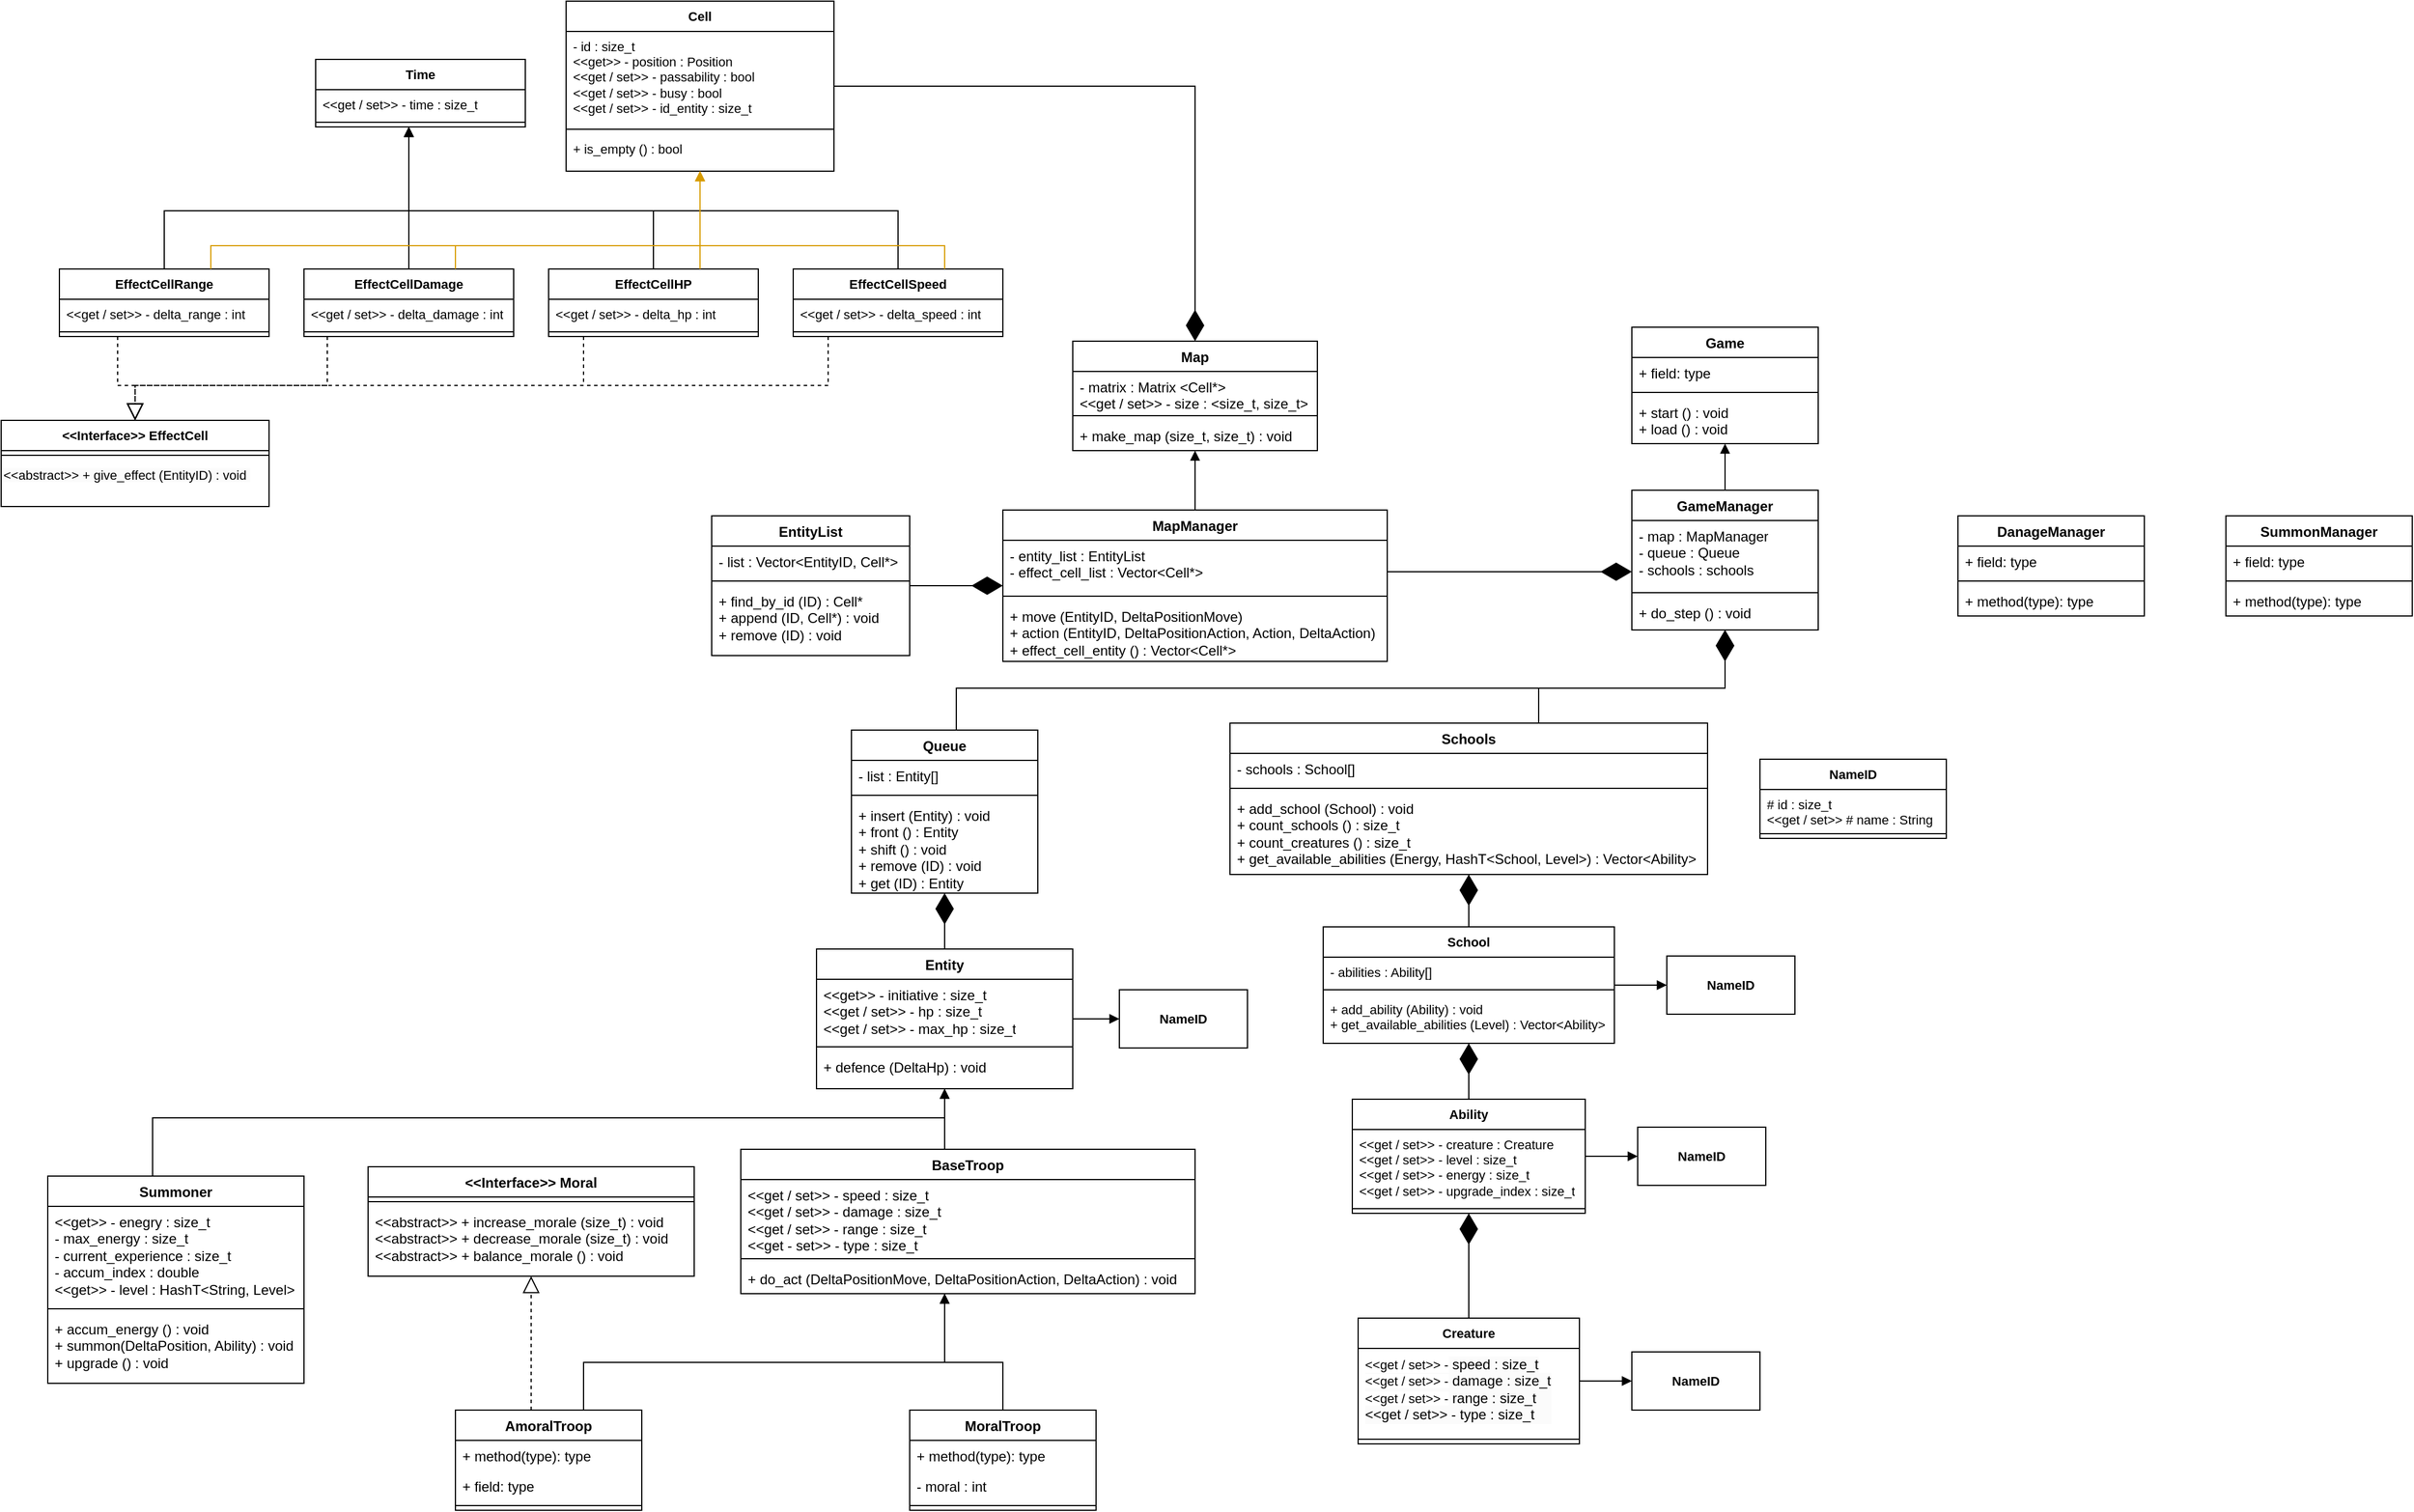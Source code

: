 <mxfile version="24.8.9">
  <diagram id="C5RBs43oDa-KdzZeNtuy" name="Page-1">
    <mxGraphModel dx="7028" dy="2092" grid="1" gridSize="10" guides="1" tooltips="1" connect="1" arrows="1" fold="1" page="1" pageScale="1" pageWidth="827" pageHeight="1169" math="0" shadow="0">
      <root>
        <mxCell id="WIyWlLk6GJQsqaUBKTNV-0" />
        <mxCell id="WIyWlLk6GJQsqaUBKTNV-1" parent="WIyWlLk6GJQsqaUBKTNV-0" />
        <mxCell id="MwjtgG7TnaOzAl02eFz_-0" value="Game" style="swimlane;fontStyle=1;align=center;verticalAlign=top;childLayout=stackLayout;horizontal=1;startSize=26;horizontalStack=0;resizeParent=1;resizeParentMax=0;resizeLast=0;collapsible=1;marginBottom=0;whiteSpace=wrap;html=1;" parent="WIyWlLk6GJQsqaUBKTNV-1" vertex="1">
          <mxGeometry x="-2330" y="50" width="160" height="100" as="geometry" />
        </mxCell>
        <mxCell id="MwjtgG7TnaOzAl02eFz_-1" value="+ field: type" style="text;strokeColor=none;fillColor=none;align=left;verticalAlign=top;spacingLeft=4;spacingRight=4;overflow=hidden;rotatable=0;points=[[0,0.5],[1,0.5]];portConstraint=eastwest;whiteSpace=wrap;html=1;" parent="MwjtgG7TnaOzAl02eFz_-0" vertex="1">
          <mxGeometry y="26" width="160" height="26" as="geometry" />
        </mxCell>
        <mxCell id="MwjtgG7TnaOzAl02eFz_-2" value="" style="line;strokeWidth=1;fillColor=none;align=left;verticalAlign=middle;spacingTop=-1;spacingLeft=3;spacingRight=3;rotatable=0;labelPosition=right;points=[];portConstraint=eastwest;strokeColor=inherit;" parent="MwjtgG7TnaOzAl02eFz_-0" vertex="1">
          <mxGeometry y="52" width="160" height="8" as="geometry" />
        </mxCell>
        <mxCell id="MwjtgG7TnaOzAl02eFz_-3" value="+ start () : void&lt;div&gt;+ load () : void&lt;/div&gt;" style="text;strokeColor=none;fillColor=none;align=left;verticalAlign=top;spacingLeft=4;spacingRight=4;overflow=hidden;rotatable=0;points=[[0,0.5],[1,0.5]];portConstraint=eastwest;whiteSpace=wrap;html=1;" parent="MwjtgG7TnaOzAl02eFz_-0" vertex="1">
          <mxGeometry y="60" width="160" height="40" as="geometry" />
        </mxCell>
        <mxCell id="MwjtgG7TnaOzAl02eFz_-4" value="GameManager" style="swimlane;fontStyle=1;align=center;verticalAlign=top;childLayout=stackLayout;horizontal=1;startSize=26;horizontalStack=0;resizeParent=1;resizeParentMax=0;resizeLast=0;collapsible=1;marginBottom=0;whiteSpace=wrap;html=1;" parent="WIyWlLk6GJQsqaUBKTNV-1" vertex="1">
          <mxGeometry x="-2330" y="190" width="160" height="120" as="geometry" />
        </mxCell>
        <mxCell id="MwjtgG7TnaOzAl02eFz_-5" value="- map : MapManager&lt;div&gt;- queue : Queue&lt;/div&gt;&lt;div&gt;- schools : schools&lt;/div&gt;" style="text;strokeColor=none;fillColor=none;align=left;verticalAlign=top;spacingLeft=4;spacingRight=4;overflow=hidden;rotatable=0;points=[[0,0.5],[1,0.5]];portConstraint=eastwest;whiteSpace=wrap;html=1;" parent="MwjtgG7TnaOzAl02eFz_-4" vertex="1">
          <mxGeometry y="26" width="160" height="58" as="geometry" />
        </mxCell>
        <mxCell id="MwjtgG7TnaOzAl02eFz_-6" value="" style="line;strokeWidth=1;fillColor=none;align=left;verticalAlign=middle;spacingTop=-1;spacingLeft=3;spacingRight=3;rotatable=0;labelPosition=right;points=[];portConstraint=eastwest;strokeColor=inherit;" parent="MwjtgG7TnaOzAl02eFz_-4" vertex="1">
          <mxGeometry y="84" width="160" height="8" as="geometry" />
        </mxCell>
        <mxCell id="MwjtgG7TnaOzAl02eFz_-7" value="+ do_step () : void" style="text;strokeColor=none;fillColor=none;align=left;verticalAlign=top;spacingLeft=4;spacingRight=4;overflow=hidden;rotatable=0;points=[[0,0.5],[1,0.5]];portConstraint=eastwest;whiteSpace=wrap;html=1;" parent="MwjtgG7TnaOzAl02eFz_-4" vertex="1">
          <mxGeometry y="92" width="160" height="28" as="geometry" />
        </mxCell>
        <mxCell id="MwjtgG7TnaOzAl02eFz_-8" value="Map" style="swimlane;fontStyle=1;align=center;verticalAlign=top;childLayout=stackLayout;horizontal=1;startSize=26;horizontalStack=0;resizeParent=1;resizeParentMax=0;resizeLast=0;collapsible=1;marginBottom=0;whiteSpace=wrap;html=1;" parent="WIyWlLk6GJQsqaUBKTNV-1" vertex="1">
          <mxGeometry x="-2810" y="62" width="210" height="94" as="geometry" />
        </mxCell>
        <mxCell id="MwjtgG7TnaOzAl02eFz_-9" value="- matrix : Matrix &amp;lt;Cell*&amp;gt;&lt;div&gt;&amp;lt;&amp;lt;get / set&amp;gt;&amp;gt; - size : &amp;lt;size_t, size_t&amp;gt;&lt;/div&gt;" style="text;strokeColor=none;fillColor=none;align=left;verticalAlign=top;spacingLeft=4;spacingRight=4;overflow=hidden;rotatable=0;points=[[0,0.5],[1,0.5]];portConstraint=eastwest;whiteSpace=wrap;html=1;" parent="MwjtgG7TnaOzAl02eFz_-8" vertex="1">
          <mxGeometry y="26" width="210" height="34" as="geometry" />
        </mxCell>
        <mxCell id="MwjtgG7TnaOzAl02eFz_-10" value="" style="line;strokeWidth=1;fillColor=none;align=left;verticalAlign=middle;spacingTop=-1;spacingLeft=3;spacingRight=3;rotatable=0;labelPosition=right;points=[];portConstraint=eastwest;strokeColor=inherit;" parent="MwjtgG7TnaOzAl02eFz_-8" vertex="1">
          <mxGeometry y="60" width="210" height="8" as="geometry" />
        </mxCell>
        <mxCell id="MwjtgG7TnaOzAl02eFz_-11" value="+ make_map (size_t, size_t) : void" style="text;strokeColor=none;fillColor=none;align=left;verticalAlign=top;spacingLeft=4;spacingRight=4;overflow=hidden;rotatable=0;points=[[0,0.5],[1,0.5]];portConstraint=eastwest;whiteSpace=wrap;html=1;" parent="MwjtgG7TnaOzAl02eFz_-8" vertex="1">
          <mxGeometry y="68" width="210" height="26" as="geometry" />
        </mxCell>
        <mxCell id="MwjtgG7TnaOzAl02eFz_-12" value="Queue" style="swimlane;fontStyle=1;align=center;verticalAlign=top;childLayout=stackLayout;horizontal=1;startSize=26;horizontalStack=0;resizeParent=1;resizeParentMax=0;resizeLast=0;collapsible=1;marginBottom=0;whiteSpace=wrap;html=1;" parent="WIyWlLk6GJQsqaUBKTNV-1" vertex="1">
          <mxGeometry x="-3000" y="396" width="160" height="140" as="geometry" />
        </mxCell>
        <mxCell id="MwjtgG7TnaOzAl02eFz_-13" value="- list : Entity[]" style="text;strokeColor=none;fillColor=none;align=left;verticalAlign=top;spacingLeft=4;spacingRight=4;overflow=hidden;rotatable=0;points=[[0,0.5],[1,0.5]];portConstraint=eastwest;whiteSpace=wrap;html=1;" parent="MwjtgG7TnaOzAl02eFz_-12" vertex="1">
          <mxGeometry y="26" width="160" height="26" as="geometry" />
        </mxCell>
        <mxCell id="MwjtgG7TnaOzAl02eFz_-14" value="" style="line;strokeWidth=1;fillColor=none;align=left;verticalAlign=middle;spacingTop=-1;spacingLeft=3;spacingRight=3;rotatable=0;labelPosition=right;points=[];portConstraint=eastwest;strokeColor=inherit;" parent="MwjtgG7TnaOzAl02eFz_-12" vertex="1">
          <mxGeometry y="52" width="160" height="8" as="geometry" />
        </mxCell>
        <mxCell id="MwjtgG7TnaOzAl02eFz_-15" value="+ insert (Entity) : void&lt;div&gt;+ front () : Entity&lt;br&gt;&lt;div&gt;+ shift () : void&lt;/div&gt;&lt;div&gt;+ remove (ID) : void&lt;/div&gt;&lt;/div&gt;&lt;div&gt;+ get (ID) : Entity&lt;/div&gt;" style="text;strokeColor=none;fillColor=none;align=left;verticalAlign=top;spacingLeft=4;spacingRight=4;overflow=hidden;rotatable=0;points=[[0,0.5],[1,0.5]];portConstraint=eastwest;whiteSpace=wrap;html=1;" parent="MwjtgG7TnaOzAl02eFz_-12" vertex="1">
          <mxGeometry y="60" width="160" height="80" as="geometry" />
        </mxCell>
        <mxCell id="MwjtgG7TnaOzAl02eFz_-16" value="Schools" style="swimlane;fontStyle=1;align=center;verticalAlign=top;childLayout=stackLayout;horizontal=1;startSize=26;horizontalStack=0;resizeParent=1;resizeParentMax=0;resizeLast=0;collapsible=1;marginBottom=0;whiteSpace=wrap;html=1;" parent="WIyWlLk6GJQsqaUBKTNV-1" vertex="1">
          <mxGeometry x="-2675" y="390" width="410" height="130" as="geometry" />
        </mxCell>
        <mxCell id="MwjtgG7TnaOzAl02eFz_-17" value="- schools : School[]" style="text;strokeColor=none;fillColor=none;align=left;verticalAlign=top;spacingLeft=4;spacingRight=4;overflow=hidden;rotatable=0;points=[[0,0.5],[1,0.5]];portConstraint=eastwest;whiteSpace=wrap;html=1;" parent="MwjtgG7TnaOzAl02eFz_-16" vertex="1">
          <mxGeometry y="26" width="410" height="26" as="geometry" />
        </mxCell>
        <mxCell id="MwjtgG7TnaOzAl02eFz_-18" value="" style="line;strokeWidth=1;fillColor=none;align=left;verticalAlign=middle;spacingTop=-1;spacingLeft=3;spacingRight=3;rotatable=0;labelPosition=right;points=[];portConstraint=eastwest;strokeColor=inherit;" parent="MwjtgG7TnaOzAl02eFz_-16" vertex="1">
          <mxGeometry y="52" width="410" height="8" as="geometry" />
        </mxCell>
        <mxCell id="MwjtgG7TnaOzAl02eFz_-19" value="+ add_school (School) : void&lt;div&gt;+ count_schools () : size_t&lt;/div&gt;&lt;div&gt;+ count_&lt;span style=&quot;white-space-collapse: preserve; background-color: initial;&quot;&gt;creatures () : size_t&lt;/span&gt;&lt;/div&gt;&lt;div&gt;&lt;span style=&quot;white-space-collapse: preserve; background-color: initial;&quot;&gt;+ get_&lt;/span&gt;&lt;span style=&quot;white-space-collapse: preserve; background-color: initial;&quot;&gt;available_abilities (Energy, HashT&amp;lt;School, Level&amp;gt;) : Vector&amp;lt;Ability&amp;gt;&lt;/span&gt;&lt;/div&gt;" style="text;strokeColor=none;fillColor=none;align=left;verticalAlign=top;spacingLeft=4;spacingRight=4;overflow=hidden;rotatable=0;points=[[0,0.5],[1,0.5]];portConstraint=eastwest;whiteSpace=wrap;html=1;" parent="MwjtgG7TnaOzAl02eFz_-16" vertex="1">
          <mxGeometry y="60" width="410" height="70" as="geometry" />
        </mxCell>
        <mxCell id="MwjtgG7TnaOzAl02eFz_-20" value="Entity" style="swimlane;fontStyle=1;align=center;verticalAlign=top;childLayout=stackLayout;horizontal=1;startSize=26;horizontalStack=0;resizeParent=1;resizeParentMax=0;resizeLast=0;collapsible=1;marginBottom=0;whiteSpace=wrap;html=1;" parent="WIyWlLk6GJQsqaUBKTNV-1" vertex="1">
          <mxGeometry x="-3030" y="584" width="220" height="120" as="geometry" />
        </mxCell>
        <mxCell id="MwjtgG7TnaOzAl02eFz_-21" value="&amp;lt;&amp;lt;get&amp;gt;&amp;gt; - initiative : size_t&lt;div&gt;&amp;lt;&amp;lt;get / set&amp;gt;&amp;gt; - hp : size_t&lt;/div&gt;&lt;div&gt;&amp;lt;&amp;lt;get / set&amp;gt;&amp;gt; - max_hp : size_t&lt;/div&gt;" style="text;strokeColor=none;fillColor=none;align=left;verticalAlign=top;spacingLeft=4;spacingRight=4;overflow=hidden;rotatable=0;points=[[0,0.5],[1,0.5]];portConstraint=eastwest;whiteSpace=wrap;html=1;" parent="MwjtgG7TnaOzAl02eFz_-20" vertex="1">
          <mxGeometry y="26" width="220" height="54" as="geometry" />
        </mxCell>
        <mxCell id="MwjtgG7TnaOzAl02eFz_-22" value="" style="line;strokeWidth=1;fillColor=none;align=left;verticalAlign=middle;spacingTop=-1;spacingLeft=3;spacingRight=3;rotatable=0;labelPosition=right;points=[];portConstraint=eastwest;strokeColor=inherit;" parent="MwjtgG7TnaOzAl02eFz_-20" vertex="1">
          <mxGeometry y="80" width="220" as="geometry" />
        </mxCell>
        <mxCell id="MxQSjdPs5pR_xpDf7jji-64" value="" style="line;strokeWidth=1;fillColor=none;align=left;verticalAlign=middle;spacingTop=-1;spacingLeft=3;spacingRight=3;rotatable=0;labelPosition=right;points=[];portConstraint=eastwest;strokeColor=inherit;" parent="MwjtgG7TnaOzAl02eFz_-20" vertex="1">
          <mxGeometry y="80" width="220" height="8" as="geometry" />
        </mxCell>
        <mxCell id="MxQSjdPs5pR_xpDf7jji-63" value="+ defence (DeltaHp) : void" style="text;strokeColor=none;fillColor=none;align=left;verticalAlign=top;spacingLeft=4;spacingRight=4;overflow=hidden;rotatable=0;points=[[0,0.5],[1,0.5]];portConstraint=eastwest;whiteSpace=wrap;html=1;" parent="MwjtgG7TnaOzAl02eFz_-20" vertex="1">
          <mxGeometry y="88" width="220" height="32" as="geometry" />
        </mxCell>
        <mxCell id="MwjtgG7TnaOzAl02eFz_-24" value="Summoner" style="swimlane;fontStyle=1;align=center;verticalAlign=top;childLayout=stackLayout;horizontal=1;startSize=26;horizontalStack=0;resizeParent=1;resizeParentMax=0;resizeLast=0;collapsible=1;marginBottom=0;whiteSpace=wrap;html=1;" parent="WIyWlLk6GJQsqaUBKTNV-1" vertex="1">
          <mxGeometry x="-3690" y="779" width="220" height="178" as="geometry" />
        </mxCell>
        <mxCell id="MwjtgG7TnaOzAl02eFz_-25" value="&amp;lt;&amp;lt;get&amp;gt;&amp;gt; - enegry : size_t&lt;div&gt;- max_energy : size_t&lt;/div&gt;&lt;div&gt;- current_experience : size_t&lt;/div&gt;&lt;div&gt;- accum_index : double&lt;/div&gt;&lt;div&gt;&amp;lt;&amp;lt;get&amp;gt;&amp;gt; - level : HashT&amp;lt;String, Level&amp;gt;&lt;/div&gt;" style="text;strokeColor=none;fillColor=none;align=left;verticalAlign=top;spacingLeft=4;spacingRight=4;overflow=hidden;rotatable=0;points=[[0,0.5],[1,0.5]];portConstraint=eastwest;whiteSpace=wrap;html=1;" parent="MwjtgG7TnaOzAl02eFz_-24" vertex="1">
          <mxGeometry y="26" width="220" height="84" as="geometry" />
        </mxCell>
        <mxCell id="MwjtgG7TnaOzAl02eFz_-26" value="" style="line;strokeWidth=1;fillColor=none;align=left;verticalAlign=middle;spacingTop=-1;spacingLeft=3;spacingRight=3;rotatable=0;labelPosition=right;points=[];portConstraint=eastwest;strokeColor=inherit;" parent="MwjtgG7TnaOzAl02eFz_-24" vertex="1">
          <mxGeometry y="110" width="220" height="8" as="geometry" />
        </mxCell>
        <mxCell id="MwjtgG7TnaOzAl02eFz_-27" value="+ accum_energy () : void&lt;div&gt;+ summon(DeltaPosition, Ability) : void&lt;/div&gt;&lt;div&gt;+ upgrade () : void&lt;/div&gt;" style="text;strokeColor=none;fillColor=none;align=left;verticalAlign=top;spacingLeft=4;spacingRight=4;overflow=hidden;rotatable=0;points=[[0,0.5],[1,0.5]];portConstraint=eastwest;whiteSpace=wrap;html=1;" parent="MwjtgG7TnaOzAl02eFz_-24" vertex="1">
          <mxGeometry y="118" width="220" height="60" as="geometry" />
        </mxCell>
        <mxCell id="MwjtgG7TnaOzAl02eFz_-28" value="BaseTroop" style="swimlane;fontStyle=1;align=center;verticalAlign=top;childLayout=stackLayout;horizontal=1;startSize=26;horizontalStack=0;resizeParent=1;resizeParentMax=0;resizeLast=0;collapsible=1;marginBottom=0;whiteSpace=wrap;html=1;" parent="WIyWlLk6GJQsqaUBKTNV-1" vertex="1">
          <mxGeometry x="-3095" y="756" width="390" height="124" as="geometry" />
        </mxCell>
        <mxCell id="MwjtgG7TnaOzAl02eFz_-29" value="&amp;lt;&amp;lt;get / set&amp;gt;&amp;gt; - speed : size_t&lt;br&gt;&lt;div&gt;&lt;span style=&quot;background-color: initial;&quot;&gt;&amp;lt;&amp;lt;get / set&amp;gt;&amp;gt; -&lt;/span&gt;&amp;nbsp;damage : size_t&lt;/div&gt;&lt;div&gt;&lt;span style=&quot;background-color: initial;&quot;&gt;&amp;lt;&amp;lt;get / set&amp;gt;&amp;gt; -&lt;/span&gt;&amp;nbsp;range : size_t&lt;br&gt;&lt;/div&gt;&lt;div&gt;&amp;lt;&amp;lt;get - set&amp;gt;&amp;gt; - type : size_t&lt;/div&gt;" style="text;strokeColor=none;fillColor=none;align=left;verticalAlign=top;spacingLeft=4;spacingRight=4;overflow=hidden;rotatable=0;points=[[0,0.5],[1,0.5]];portConstraint=eastwest;whiteSpace=wrap;html=1;" parent="MwjtgG7TnaOzAl02eFz_-28" vertex="1">
          <mxGeometry y="26" width="390" height="64" as="geometry" />
        </mxCell>
        <mxCell id="MwjtgG7TnaOzAl02eFz_-30" value="" style="line;strokeWidth=1;fillColor=none;align=left;verticalAlign=middle;spacingTop=-1;spacingLeft=3;spacingRight=3;rotatable=0;labelPosition=right;points=[];portConstraint=eastwest;strokeColor=inherit;" parent="MwjtgG7TnaOzAl02eFz_-28" vertex="1">
          <mxGeometry y="90" width="390" height="8" as="geometry" />
        </mxCell>
        <mxCell id="MwjtgG7TnaOzAl02eFz_-31" value="+ do_act (DeltaPositionMove, DeltaPositionAction, DeltaAction) : void" style="text;strokeColor=none;fillColor=none;align=left;verticalAlign=top;spacingLeft=4;spacingRight=4;overflow=hidden;rotatable=0;points=[[0,0.5],[1,0.5]];portConstraint=eastwest;whiteSpace=wrap;html=1;" parent="MwjtgG7TnaOzAl02eFz_-28" vertex="1">
          <mxGeometry y="98" width="390" height="26" as="geometry" />
        </mxCell>
        <mxCell id="MwjtgG7TnaOzAl02eFz_-32" value="AmoralTroop" style="swimlane;fontStyle=1;align=center;verticalAlign=top;childLayout=stackLayout;horizontal=1;startSize=26;horizontalStack=0;resizeParent=1;resizeParentMax=0;resizeLast=0;collapsible=1;marginBottom=0;whiteSpace=wrap;html=1;" parent="WIyWlLk6GJQsqaUBKTNV-1" vertex="1">
          <mxGeometry x="-3340" y="980" width="160" height="86" as="geometry" />
        </mxCell>
        <mxCell id="MwjtgG7TnaOzAl02eFz_-35" value="+ method(type): type" style="text;strokeColor=none;fillColor=none;align=left;verticalAlign=top;spacingLeft=4;spacingRight=4;overflow=hidden;rotatable=0;points=[[0,0.5],[1,0.5]];portConstraint=eastwest;whiteSpace=wrap;html=1;" parent="MwjtgG7TnaOzAl02eFz_-32" vertex="1">
          <mxGeometry y="26" width="160" height="26" as="geometry" />
        </mxCell>
        <mxCell id="MwjtgG7TnaOzAl02eFz_-33" value="+ field: type" style="text;strokeColor=none;fillColor=none;align=left;verticalAlign=top;spacingLeft=4;spacingRight=4;overflow=hidden;rotatable=0;points=[[0,0.5],[1,0.5]];portConstraint=eastwest;whiteSpace=wrap;html=1;" parent="MwjtgG7TnaOzAl02eFz_-32" vertex="1">
          <mxGeometry y="52" width="160" height="26" as="geometry" />
        </mxCell>
        <mxCell id="MwjtgG7TnaOzAl02eFz_-34" value="" style="line;strokeWidth=1;fillColor=none;align=left;verticalAlign=middle;spacingTop=-1;spacingLeft=3;spacingRight=3;rotatable=0;labelPosition=right;points=[];portConstraint=eastwest;strokeColor=inherit;" parent="MwjtgG7TnaOzAl02eFz_-32" vertex="1">
          <mxGeometry y="78" width="160" height="8" as="geometry" />
        </mxCell>
        <mxCell id="MwjtgG7TnaOzAl02eFz_-36" value="&amp;lt;&amp;lt;Interface&amp;gt;&amp;gt; Moral" style="swimlane;fontStyle=1;align=center;verticalAlign=top;childLayout=stackLayout;horizontal=1;startSize=26;horizontalStack=0;resizeParent=1;resizeParentMax=0;resizeLast=0;collapsible=1;marginBottom=0;whiteSpace=wrap;html=1;" parent="WIyWlLk6GJQsqaUBKTNV-1" vertex="1">
          <mxGeometry x="-3415" y="771" width="280" height="94" as="geometry" />
        </mxCell>
        <mxCell id="MwjtgG7TnaOzAl02eFz_-38" value="" style="line;strokeWidth=1;fillColor=none;align=left;verticalAlign=middle;spacingTop=-1;spacingLeft=3;spacingRight=3;rotatable=0;labelPosition=right;points=[];portConstraint=eastwest;strokeColor=inherit;" parent="MwjtgG7TnaOzAl02eFz_-36" vertex="1">
          <mxGeometry y="26" width="280" height="8" as="geometry" />
        </mxCell>
        <mxCell id="MwjtgG7TnaOzAl02eFz_-39" value="&lt;div&gt;&amp;lt;&amp;lt;abstract&amp;gt;&amp;gt; + increase_morale (size_t) : void&lt;/div&gt;&lt;div&gt;&lt;span style=&quot;background-color: initial;&quot;&gt;&amp;lt;&amp;lt;abstract&amp;gt;&amp;gt;&amp;nbsp;&lt;/span&gt;+ decrease_morale (size_t) : void&lt;/div&gt;&lt;div&gt;&lt;span style=&quot;background-color: initial;&quot;&gt;&amp;lt;&amp;lt;abstract&amp;gt;&amp;gt;&amp;nbsp;&lt;/span&gt;+ balance_morale () : void&lt;/div&gt;" style="text;strokeColor=none;fillColor=none;align=left;verticalAlign=top;spacingLeft=4;spacingRight=4;overflow=hidden;rotatable=0;points=[[0,0.5],[1,0.5]];portConstraint=eastwest;whiteSpace=wrap;html=1;" parent="MwjtgG7TnaOzAl02eFz_-36" vertex="1">
          <mxGeometry y="34" width="280" height="60" as="geometry" />
        </mxCell>
        <mxCell id="MwjtgG7TnaOzAl02eFz_-48" value="MapManager" style="swimlane;fontStyle=1;align=center;verticalAlign=top;childLayout=stackLayout;horizontal=1;startSize=26;horizontalStack=0;resizeParent=1;resizeParentMax=0;resizeLast=0;collapsible=1;marginBottom=0;whiteSpace=wrap;html=1;" parent="WIyWlLk6GJQsqaUBKTNV-1" vertex="1">
          <mxGeometry x="-2870" y="207" width="330" height="130" as="geometry" />
        </mxCell>
        <mxCell id="MwjtgG7TnaOzAl02eFz_-49" value="- entity_list : EntityList&lt;div&gt;- effect_cell_list : Vector&amp;lt;Cell*&amp;gt;&lt;/div&gt;" style="text;strokeColor=none;fillColor=none;align=left;verticalAlign=top;spacingLeft=4;spacingRight=4;overflow=hidden;rotatable=0;points=[[0,0.5],[1,0.5]];portConstraint=eastwest;whiteSpace=wrap;html=1;" parent="MwjtgG7TnaOzAl02eFz_-48" vertex="1">
          <mxGeometry y="26" width="330" height="44" as="geometry" />
        </mxCell>
        <mxCell id="MwjtgG7TnaOzAl02eFz_-50" value="" style="line;strokeWidth=1;fillColor=none;align=left;verticalAlign=middle;spacingTop=-1;spacingLeft=3;spacingRight=3;rotatable=0;labelPosition=right;points=[];portConstraint=eastwest;strokeColor=inherit;" parent="MwjtgG7TnaOzAl02eFz_-48" vertex="1">
          <mxGeometry y="70" width="330" height="8" as="geometry" />
        </mxCell>
        <mxCell id="MwjtgG7TnaOzAl02eFz_-51" value="+ move (EntityID, DeltaPositionMove)&lt;div&gt;+ action (EntityID, DeltaPositionAction, Action, DeltaAction)&lt;/div&gt;&lt;div&gt;+ effect_cell_entity () : Vector&amp;lt;Cell*&amp;gt;&lt;/div&gt;" style="text;strokeColor=none;fillColor=none;align=left;verticalAlign=top;spacingLeft=4;spacingRight=4;overflow=hidden;rotatable=0;points=[[0,0.5],[1,0.5]];portConstraint=eastwest;whiteSpace=wrap;html=1;" parent="MwjtgG7TnaOzAl02eFz_-48" vertex="1">
          <mxGeometry y="78" width="330" height="52" as="geometry" />
        </mxCell>
        <mxCell id="MwjtgG7TnaOzAl02eFz_-59" value="" style="html=1;verticalAlign=bottom;labelBackgroundColor=none;endArrow=block;endFill=1;rounded=0;exitX=0.5;exitY=0;exitDx=0;exitDy=0;edgeStyle=orthogonalEdgeStyle;" parent="WIyWlLk6GJQsqaUBKTNV-1" source="MwjtgG7TnaOzAl02eFz_-4" target="MwjtgG7TnaOzAl02eFz_-3" edge="1">
          <mxGeometry width="160" relative="1" as="geometry">
            <mxPoint x="-2080" y="319.5" as="sourcePoint" />
            <mxPoint x="-2250" y="167" as="targetPoint" />
            <Array as="points">
              <mxPoint x="-2250" y="140" />
              <mxPoint x="-2250" y="140" />
            </Array>
          </mxGeometry>
        </mxCell>
        <mxCell id="MwjtgG7TnaOzAl02eFz_-63" value="" style="endArrow=diamondThin;endFill=1;endSize=24;html=1;rounded=0;strokeColor=default;align=center;verticalAlign=bottom;fontFamily=Helvetica;fontSize=11;fontColor=default;labelBackgroundColor=none;edgeStyle=orthogonalEdgeStyle;" parent="WIyWlLk6GJQsqaUBKTNV-1" source="MwjtgG7TnaOzAl02eFz_-20" target="MwjtgG7TnaOzAl02eFz_-15" edge="1">
          <mxGeometry width="160" relative="1" as="geometry">
            <mxPoint x="-3060" y="609" as="sourcePoint" />
            <mxPoint x="-2900" y="609" as="targetPoint" />
            <Array as="points">
              <mxPoint x="-2920" y="499" />
              <mxPoint x="-2920" y="499" />
            </Array>
          </mxGeometry>
        </mxCell>
        <mxCell id="MwjtgG7TnaOzAl02eFz_-64" value="" style="html=1;verticalAlign=bottom;labelBackgroundColor=none;endArrow=block;endFill=1;rounded=0;strokeColor=default;align=center;fontFamily=Helvetica;fontSize=11;fontColor=default;edgeStyle=orthogonalEdgeStyle;" parent="WIyWlLk6GJQsqaUBKTNV-1" source="MwjtgG7TnaOzAl02eFz_-24" target="MwjtgG7TnaOzAl02eFz_-20" edge="1">
          <mxGeometry width="160" relative="1" as="geometry">
            <mxPoint x="-3844.0" y="799" as="sourcePoint" />
            <mxPoint x="-2924" y="704" as="targetPoint" />
            <Array as="points">
              <mxPoint x="-3600" y="729" />
              <mxPoint x="-2920" y="729" />
            </Array>
          </mxGeometry>
        </mxCell>
        <mxCell id="MwjtgG7TnaOzAl02eFz_-66" value="" style="html=1;verticalAlign=bottom;labelBackgroundColor=none;endArrow=block;endFill=1;rounded=0;strokeColor=default;align=center;fontFamily=Helvetica;fontSize=11;fontColor=default;edgeStyle=orthogonalEdgeStyle;" parent="WIyWlLk6GJQsqaUBKTNV-1" source="MwjtgG7TnaOzAl02eFz_-28" target="MwjtgG7TnaOzAl02eFz_-20" edge="1">
          <mxGeometry width="160" relative="1" as="geometry">
            <mxPoint x="-2950" y="729" as="sourcePoint" />
            <mxPoint x="-2920" y="702.0" as="targetPoint" />
            <Array as="points">
              <mxPoint x="-2920" y="739" />
              <mxPoint x="-2920" y="739" />
            </Array>
          </mxGeometry>
        </mxCell>
        <mxCell id="MwjtgG7TnaOzAl02eFz_-71" value="" style="html=1;verticalAlign=bottom;labelBackgroundColor=none;endArrow=block;endFill=1;rounded=0;strokeColor=default;align=center;fontFamily=Helvetica;fontSize=11;fontColor=default;edgeStyle=orthogonalEdgeStyle;" parent="WIyWlLk6GJQsqaUBKTNV-1" source="MwjtgG7TnaOzAl02eFz_-48" target="MwjtgG7TnaOzAl02eFz_-8" edge="1">
          <mxGeometry width="160" relative="1" as="geometry">
            <mxPoint x="-2750" y="250" as="sourcePoint" />
            <mxPoint x="-2750.373" y="135.96" as="targetPoint" />
            <Array as="points" />
          </mxGeometry>
        </mxCell>
        <mxCell id="MwjtgG7TnaOzAl02eFz_-76" value="Cell" style="swimlane;fontStyle=1;align=center;verticalAlign=top;childLayout=stackLayout;horizontal=1;startSize=26;horizontalStack=0;resizeParent=1;resizeParentMax=0;resizeLast=0;collapsible=1;marginBottom=0;whiteSpace=wrap;html=1;fontFamily=Helvetica;fontSize=11;fontColor=default;labelBackgroundColor=none;" parent="WIyWlLk6GJQsqaUBKTNV-1" vertex="1">
          <mxGeometry x="-3245" y="-230" width="230" height="146" as="geometry" />
        </mxCell>
        <mxCell id="MwjtgG7TnaOzAl02eFz_-77" value="- id : size_t&lt;div&gt;&amp;lt;&amp;lt;get&amp;gt;&amp;gt; - position : Position&lt;br&gt;&lt;div&gt;&amp;lt;&amp;lt;get / set&amp;gt;&amp;gt; -&amp;nbsp;passability : bool&lt;/div&gt;&lt;div&gt;&amp;lt;&amp;lt;get / set&amp;gt;&amp;gt; - busy : bool&lt;/div&gt;&lt;div&gt;&amp;lt;&amp;lt;get / set&amp;gt;&amp;gt; - id_entity : size_t&lt;/div&gt;&lt;div&gt;&lt;br&gt;&lt;/div&gt;&lt;/div&gt;" style="text;strokeColor=none;fillColor=none;align=left;verticalAlign=top;spacingLeft=4;spacingRight=4;overflow=hidden;rotatable=0;points=[[0,0.5],[1,0.5]];portConstraint=eastwest;whiteSpace=wrap;html=1;fontFamily=Helvetica;fontSize=11;fontColor=default;labelBackgroundColor=none;" parent="MwjtgG7TnaOzAl02eFz_-76" vertex="1">
          <mxGeometry y="26" width="230" height="80" as="geometry" />
        </mxCell>
        <mxCell id="MwjtgG7TnaOzAl02eFz_-78" value="" style="line;strokeWidth=1;fillColor=none;align=left;verticalAlign=middle;spacingTop=-1;spacingLeft=3;spacingRight=3;rotatable=0;labelPosition=right;points=[];portConstraint=eastwest;strokeColor=inherit;fontFamily=Helvetica;fontSize=11;fontColor=default;labelBackgroundColor=none;" parent="MwjtgG7TnaOzAl02eFz_-76" vertex="1">
          <mxGeometry y="106" width="230" height="8" as="geometry" />
        </mxCell>
        <mxCell id="MwjtgG7TnaOzAl02eFz_-79" value="+ is_empty () : bool&lt;div&gt;&lt;br&gt;&lt;/div&gt;" style="text;strokeColor=none;fillColor=none;align=left;verticalAlign=top;spacingLeft=4;spacingRight=4;overflow=hidden;rotatable=0;points=[[0,0.5],[1,0.5]];portConstraint=eastwest;whiteSpace=wrap;html=1;fontFamily=Helvetica;fontSize=11;fontColor=default;labelBackgroundColor=none;" parent="MwjtgG7TnaOzAl02eFz_-76" vertex="1">
          <mxGeometry y="114" width="230" height="32" as="geometry" />
        </mxCell>
        <mxCell id="MwjtgG7TnaOzAl02eFz_-93" value="" style="html=1;verticalAlign=bottom;labelBackgroundColor=none;endArrow=block;endFill=1;rounded=0;strokeColor=default;align=center;fontFamily=Helvetica;fontSize=11;fontColor=default;edgeStyle=orthogonalEdgeStyle;" parent="WIyWlLk6GJQsqaUBKTNV-1" source="MxQSjdPs5pR_xpDf7jji-75" target="MwjtgG7TnaOzAl02eFz_-28" edge="1">
          <mxGeometry width="160" relative="1" as="geometry">
            <mxPoint x="-2870.0" y="977" as="sourcePoint" />
            <mxPoint x="-2790" y="809" as="targetPoint" />
            <Array as="points">
              <mxPoint x="-2870" y="939" />
              <mxPoint x="-2920" y="939" />
            </Array>
          </mxGeometry>
        </mxCell>
        <mxCell id="MxQSjdPs5pR_xpDf7jji-0" value="" style="endArrow=diamondThin;endFill=1;endSize=24;html=1;rounded=0;edgeStyle=orthogonalEdgeStyle;" parent="WIyWlLk6GJQsqaUBKTNV-1" source="MwjtgG7TnaOzAl02eFz_-48" target="MwjtgG7TnaOzAl02eFz_-4" edge="1">
          <mxGeometry width="160" relative="1" as="geometry">
            <mxPoint x="-2500" y="280" as="sourcePoint" />
            <mxPoint x="-2260" y="390" as="targetPoint" />
            <Array as="points">
              <mxPoint x="-2460" y="260" />
              <mxPoint x="-2460" y="260" />
            </Array>
          </mxGeometry>
        </mxCell>
        <mxCell id="MxQSjdPs5pR_xpDf7jji-2" value="" style="endArrow=diamondThin;endFill=1;endSize=24;html=1;rounded=0;strokeColor=default;align=center;verticalAlign=middle;fontFamily=Helvetica;fontSize=11;fontColor=default;labelBackgroundColor=default;edgeStyle=orthogonalEdgeStyle;" parent="WIyWlLk6GJQsqaUBKTNV-1" source="MwjtgG7TnaOzAl02eFz_-12" target="MwjtgG7TnaOzAl02eFz_-4" edge="1">
          <mxGeometry width="160" relative="1" as="geometry">
            <mxPoint x="-2390" y="380" as="sourcePoint" />
            <mxPoint x="-2260" y="390" as="targetPoint" />
            <Array as="points">
              <mxPoint x="-2910" y="360" />
              <mxPoint x="-2250" y="360" />
            </Array>
          </mxGeometry>
        </mxCell>
        <mxCell id="MxQSjdPs5pR_xpDf7jji-3" value="" style="endArrow=diamondThin;endFill=1;endSize=24;html=1;rounded=0;strokeColor=default;align=center;verticalAlign=middle;fontFamily=Helvetica;fontSize=11;fontColor=default;labelBackgroundColor=default;edgeStyle=orthogonalEdgeStyle;" parent="WIyWlLk6GJQsqaUBKTNV-1" source="MwjtgG7TnaOzAl02eFz_-16" target="MwjtgG7TnaOzAl02eFz_-4" edge="1">
          <mxGeometry width="160" relative="1" as="geometry">
            <mxPoint x="-2420" y="390" as="sourcePoint" />
            <mxPoint x="-2260" y="390" as="targetPoint" />
            <Array as="points">
              <mxPoint x="-2410" y="360" />
              <mxPoint x="-2250" y="360" />
            </Array>
          </mxGeometry>
        </mxCell>
        <mxCell id="MxQSjdPs5pR_xpDf7jji-4" value="School" style="swimlane;fontStyle=1;align=center;verticalAlign=top;childLayout=stackLayout;horizontal=1;startSize=26;horizontalStack=0;resizeParent=1;resizeParentMax=0;resizeLast=0;collapsible=1;marginBottom=0;whiteSpace=wrap;html=1;fontFamily=Helvetica;fontSize=11;fontColor=default;labelBackgroundColor=default;" parent="WIyWlLk6GJQsqaUBKTNV-1" vertex="1">
          <mxGeometry x="-2595" y="565" width="250" height="100" as="geometry" />
        </mxCell>
        <mxCell id="MxQSjdPs5pR_xpDf7jji-5" value="- abilities : Ability[]" style="text;strokeColor=none;fillColor=none;align=left;verticalAlign=top;spacingLeft=4;spacingRight=4;overflow=hidden;rotatable=0;points=[[0,0.5],[1,0.5]];portConstraint=eastwest;whiteSpace=wrap;html=1;fontFamily=Helvetica;fontSize=11;fontColor=default;labelBackgroundColor=default;" parent="MxQSjdPs5pR_xpDf7jji-4" vertex="1">
          <mxGeometry y="26" width="250" height="24" as="geometry" />
        </mxCell>
        <mxCell id="MxQSjdPs5pR_xpDf7jji-6" value="" style="line;strokeWidth=1;fillColor=none;align=left;verticalAlign=middle;spacingTop=-1;spacingLeft=3;spacingRight=3;rotatable=0;labelPosition=right;points=[];portConstraint=eastwest;strokeColor=inherit;fontFamily=Helvetica;fontSize=11;fontColor=default;labelBackgroundColor=default;" parent="MxQSjdPs5pR_xpDf7jji-4" vertex="1">
          <mxGeometry y="50" width="250" height="8" as="geometry" />
        </mxCell>
        <mxCell id="MxQSjdPs5pR_xpDf7jji-7" value="+ add_ability (Ability) : void&lt;div&gt;+ get_&lt;span style=&quot;white-space-collapse: preserve;&quot;&gt;available_abilities (Level) : Vector&amp;lt;Ability&amp;gt;&lt;/span&gt;&lt;/div&gt;" style="text;strokeColor=none;fillColor=none;align=left;verticalAlign=top;spacingLeft=4;spacingRight=4;overflow=hidden;rotatable=0;points=[[0,0.5],[1,0.5]];portConstraint=eastwest;whiteSpace=wrap;html=1;fontFamily=Helvetica;fontSize=11;fontColor=default;labelBackgroundColor=default;" parent="MxQSjdPs5pR_xpDf7jji-4" vertex="1">
          <mxGeometry y="58" width="250" height="42" as="geometry" />
        </mxCell>
        <mxCell id="MxQSjdPs5pR_xpDf7jji-8" value="" style="endArrow=diamondThin;endFill=1;endSize=24;html=1;rounded=0;strokeColor=default;align=center;verticalAlign=middle;fontFamily=Helvetica;fontSize=11;fontColor=default;labelBackgroundColor=default;edgeStyle=orthogonalEdgeStyle;" parent="WIyWlLk6GJQsqaUBKTNV-1" source="MxQSjdPs5pR_xpDf7jji-4" target="MwjtgG7TnaOzAl02eFz_-16" edge="1">
          <mxGeometry width="160" relative="1" as="geometry">
            <mxPoint x="-2680" y="449" as="sourcePoint" />
            <mxPoint x="-2520" y="449" as="targetPoint" />
          </mxGeometry>
        </mxCell>
        <mxCell id="MxQSjdPs5pR_xpDf7jji-9" value="Ability" style="swimlane;fontStyle=1;align=center;verticalAlign=top;childLayout=stackLayout;horizontal=1;startSize=26;horizontalStack=0;resizeParent=1;resizeParentMax=0;resizeLast=0;collapsible=1;marginBottom=0;whiteSpace=wrap;html=1;fontFamily=Helvetica;fontSize=11;fontColor=default;labelBackgroundColor=default;" parent="WIyWlLk6GJQsqaUBKTNV-1" vertex="1">
          <mxGeometry x="-2570" y="713" width="200" height="98" as="geometry" />
        </mxCell>
        <mxCell id="MxQSjdPs5pR_xpDf7jji-10" value="&lt;div&gt;&amp;lt;&amp;lt;get / set&amp;gt;&amp;gt; -&amp;nbsp;&lt;span style=&quot;white-space-collapse: preserve;&quot;&gt;creature : C&lt;/span&gt;&lt;span style=&quot;white-space-collapse: preserve;&quot;&gt;reature&lt;/span&gt;&lt;/div&gt;&lt;div&gt;&amp;lt;&amp;lt;get / set&amp;gt;&amp;gt; -&amp;nbsp;&lt;span style=&quot;white-space-collapse: preserve;&quot;&gt;level : size_t&lt;/span&gt;&lt;/div&gt;&lt;div&gt;&amp;lt;&amp;lt;get / set&amp;gt;&amp;gt; -&amp;nbsp;&lt;span style=&quot;white-space-collapse: preserve;&quot;&gt;energy : size_t&lt;/span&gt;&lt;/div&gt;&lt;div&gt;&amp;lt;&amp;lt;get / set&amp;gt;&amp;gt; -&amp;nbsp;&lt;span style=&quot;white-space-collapse: preserve;&quot;&gt;upgrade_index : size_t&lt;/span&gt;&lt;/div&gt;" style="text;strokeColor=none;fillColor=none;align=left;verticalAlign=top;spacingLeft=4;spacingRight=4;overflow=hidden;rotatable=0;points=[[0,0.5],[1,0.5]];portConstraint=eastwest;whiteSpace=wrap;html=1;fontFamily=Helvetica;fontSize=11;fontColor=default;labelBackgroundColor=default;" parent="MxQSjdPs5pR_xpDf7jji-9" vertex="1">
          <mxGeometry y="26" width="200" height="64" as="geometry" />
        </mxCell>
        <mxCell id="MxQSjdPs5pR_xpDf7jji-11" value="" style="line;strokeWidth=1;fillColor=none;align=left;verticalAlign=middle;spacingTop=-1;spacingLeft=3;spacingRight=3;rotatable=0;labelPosition=right;points=[];portConstraint=eastwest;strokeColor=inherit;fontFamily=Helvetica;fontSize=11;fontColor=default;labelBackgroundColor=default;" parent="MxQSjdPs5pR_xpDf7jji-9" vertex="1">
          <mxGeometry y="90" width="200" height="8" as="geometry" />
        </mxCell>
        <mxCell id="MxQSjdPs5pR_xpDf7jji-17" value="&lt;span style=&quot;white-space-collapse: preserve;&quot; data-src-align=&quot;0:8&quot; class=&quot;EzKURWReUAB5oZgtQNkl&quot;&gt;Creature&lt;/span&gt;" style="swimlane;fontStyle=1;align=center;verticalAlign=top;childLayout=stackLayout;horizontal=1;startSize=26;horizontalStack=0;resizeParent=1;resizeParentMax=0;resizeLast=0;collapsible=1;marginBottom=0;whiteSpace=wrap;html=1;fontFamily=Helvetica;fontSize=11;fontColor=default;labelBackgroundColor=default;" parent="WIyWlLk6GJQsqaUBKTNV-1" vertex="1">
          <mxGeometry x="-2565" y="901" width="190" height="108" as="geometry" />
        </mxCell>
        <mxCell id="MxQSjdPs5pR_xpDf7jji-18" value="&lt;div&gt;&amp;lt;&amp;lt;get / set&amp;gt;&amp;gt; -&lt;span style=&quot;font-size: 12px; background-color: rgb(251, 251, 251);&quot;&gt;&amp;nbsp;speed : size_t&lt;/span&gt;&lt;/div&gt;&lt;div style=&quot;font-size: 12px; background-color: rgb(251, 251, 251);&quot;&gt;&lt;span style=&quot;background-color: rgb(255, 255, 255); font-size: 11px;&quot;&gt;&amp;lt;&amp;lt;get / set&amp;gt;&amp;gt; -&lt;/span&gt;&amp;nbsp;damage : size_t&lt;/div&gt;&lt;div style=&quot;font-size: 12px; background-color: rgb(251, 251, 251);&quot;&gt;&lt;span style=&quot;background-color: rgb(255, 255, 255); font-size: 11px;&quot;&gt;&amp;lt;&amp;lt;get / set&amp;gt;&amp;gt; -&lt;/span&gt;&amp;nbsp;range : size_t&lt;/div&gt;&lt;div style=&quot;font-size: 12px; background-color: rgb(251, 251, 251);&quot;&gt;&amp;lt;&amp;lt;get / set&amp;gt;&amp;gt; - type : size_t&lt;/div&gt;" style="text;strokeColor=none;fillColor=none;align=left;verticalAlign=top;spacingLeft=4;spacingRight=4;overflow=hidden;rotatable=0;points=[[0,0.5],[1,0.5]];portConstraint=eastwest;whiteSpace=wrap;html=1;fontFamily=Helvetica;fontSize=11;fontColor=default;labelBackgroundColor=default;" parent="MxQSjdPs5pR_xpDf7jji-17" vertex="1">
          <mxGeometry y="26" width="190" height="74" as="geometry" />
        </mxCell>
        <mxCell id="MxQSjdPs5pR_xpDf7jji-19" value="" style="line;strokeWidth=1;fillColor=none;align=left;verticalAlign=middle;spacingTop=-1;spacingLeft=3;spacingRight=3;rotatable=0;labelPosition=right;points=[];portConstraint=eastwest;strokeColor=inherit;fontFamily=Helvetica;fontSize=11;fontColor=default;labelBackgroundColor=default;" parent="MxQSjdPs5pR_xpDf7jji-17" vertex="1">
          <mxGeometry y="100" width="190" height="8" as="geometry" />
        </mxCell>
        <mxCell id="MxQSjdPs5pR_xpDf7jji-21" value="" style="endArrow=diamondThin;endFill=1;endSize=24;html=1;rounded=0;strokeColor=default;align=center;verticalAlign=middle;fontFamily=Helvetica;fontSize=11;fontColor=default;labelBackgroundColor=default;edgeStyle=orthogonalEdgeStyle;" parent="WIyWlLk6GJQsqaUBKTNV-1" source="MxQSjdPs5pR_xpDf7jji-9" target="MxQSjdPs5pR_xpDf7jji-4" edge="1">
          <mxGeometry width="160" relative="1" as="geometry">
            <mxPoint x="-2700" y="779" as="sourcePoint" />
            <mxPoint x="-2540" y="779" as="targetPoint" />
          </mxGeometry>
        </mxCell>
        <mxCell id="MxQSjdPs5pR_xpDf7jji-24" value="" style="endArrow=diamondThin;endFill=1;endSize=24;html=1;rounded=0;strokeColor=default;align=center;verticalAlign=middle;fontFamily=Helvetica;fontSize=11;fontColor=default;labelBackgroundColor=default;edgeStyle=orthogonalEdgeStyle;" parent="WIyWlLk6GJQsqaUBKTNV-1" source="MxQSjdPs5pR_xpDf7jji-17" target="MxQSjdPs5pR_xpDf7jji-9" edge="1">
          <mxGeometry width="160" relative="1" as="geometry">
            <mxPoint x="-2390" y="849" as="sourcePoint" />
            <mxPoint x="-2450" y="839" as="targetPoint" />
          </mxGeometry>
        </mxCell>
        <mxCell id="MxQSjdPs5pR_xpDf7jji-25" value="NameID" style="swimlane;fontStyle=1;align=center;verticalAlign=top;childLayout=stackLayout;horizontal=1;startSize=26;horizontalStack=0;resizeParent=1;resizeParentMax=0;resizeLast=0;collapsible=1;marginBottom=0;whiteSpace=wrap;html=1;fontFamily=Helvetica;fontSize=11;fontColor=default;labelBackgroundColor=default;" parent="WIyWlLk6GJQsqaUBKTNV-1" vertex="1">
          <mxGeometry x="-2220" y="421" width="160" height="68" as="geometry">
            <mxRectangle x="-1930" y="389" width="80" height="30" as="alternateBounds" />
          </mxGeometry>
        </mxCell>
        <mxCell id="MxQSjdPs5pR_xpDf7jji-26" value="&lt;div&gt;# id : size_t&lt;/div&gt;&amp;lt;&amp;lt;get / set&amp;gt;&amp;gt; # name : String" style="text;strokeColor=none;fillColor=none;align=left;verticalAlign=top;spacingLeft=4;spacingRight=4;overflow=hidden;rotatable=0;points=[[0,0.5],[1,0.5]];portConstraint=eastwest;whiteSpace=wrap;html=1;fontFamily=Helvetica;fontSize=11;fontColor=default;labelBackgroundColor=default;" parent="MxQSjdPs5pR_xpDf7jji-25" vertex="1">
          <mxGeometry y="26" width="160" height="34" as="geometry" />
        </mxCell>
        <mxCell id="MxQSjdPs5pR_xpDf7jji-27" value="" style="line;strokeWidth=1;fillColor=none;align=left;verticalAlign=middle;spacingTop=-1;spacingLeft=3;spacingRight=3;rotatable=0;labelPosition=right;points=[];portConstraint=eastwest;strokeColor=inherit;fontFamily=Helvetica;fontSize=11;fontColor=default;labelBackgroundColor=default;" parent="MxQSjdPs5pR_xpDf7jji-25" vertex="1">
          <mxGeometry y="60" width="160" height="8" as="geometry" />
        </mxCell>
        <mxCell id="MxQSjdPs5pR_xpDf7jji-30" value="&lt;b&gt;NameID&lt;/b&gt;" style="html=1;whiteSpace=wrap;fontFamily=Helvetica;fontSize=11;fontColor=default;labelBackgroundColor=default;" parent="WIyWlLk6GJQsqaUBKTNV-1" vertex="1">
          <mxGeometry x="-2300" y="590" width="110" height="50" as="geometry" />
        </mxCell>
        <mxCell id="MxQSjdPs5pR_xpDf7jji-32" value="" style="html=1;verticalAlign=bottom;labelBackgroundColor=none;endArrow=block;endFill=1;rounded=0;strokeColor=default;align=center;fontFamily=Helvetica;fontSize=11;fontColor=default;edgeStyle=orthogonalEdgeStyle;" parent="WIyWlLk6GJQsqaUBKTNV-1" source="MxQSjdPs5pR_xpDf7jji-4" target="MxQSjdPs5pR_xpDf7jji-30" edge="1">
          <mxGeometry width="160" relative="1" as="geometry">
            <mxPoint x="-2910" y="761" as="sourcePoint" />
            <mxPoint x="-2910" y="686" as="targetPoint" />
            <Array as="points" />
          </mxGeometry>
        </mxCell>
        <mxCell id="MxQSjdPs5pR_xpDf7jji-33" value="&lt;b&gt;NameID&lt;/b&gt;" style="html=1;whiteSpace=wrap;fontFamily=Helvetica;fontSize=11;fontColor=default;labelBackgroundColor=default;" parent="WIyWlLk6GJQsqaUBKTNV-1" vertex="1">
          <mxGeometry x="-2325" y="737" width="110" height="50" as="geometry" />
        </mxCell>
        <mxCell id="MxQSjdPs5pR_xpDf7jji-34" value="" style="html=1;verticalAlign=bottom;labelBackgroundColor=none;endArrow=block;endFill=1;rounded=0;strokeColor=default;align=center;fontFamily=Helvetica;fontSize=11;fontColor=default;edgeStyle=orthogonalEdgeStyle;" parent="WIyWlLk6GJQsqaUBKTNV-1" source="MxQSjdPs5pR_xpDf7jji-9" target="MxQSjdPs5pR_xpDf7jji-33" edge="1">
          <mxGeometry width="160" relative="1" as="geometry">
            <mxPoint x="-2465" y="777" as="sourcePoint" />
            <mxPoint x="-2890" y="860" as="targetPoint" />
            <Array as="points" />
          </mxGeometry>
        </mxCell>
        <mxCell id="MxQSjdPs5pR_xpDf7jji-35" value="&lt;b&gt;NameID&lt;/b&gt;" style="html=1;whiteSpace=wrap;fontFamily=Helvetica;fontSize=11;fontColor=default;labelBackgroundColor=default;" parent="WIyWlLk6GJQsqaUBKTNV-1" vertex="1">
          <mxGeometry x="-2330" y="930" width="110" height="50" as="geometry" />
        </mxCell>
        <mxCell id="MxQSjdPs5pR_xpDf7jji-36" value="" style="html=1;verticalAlign=bottom;labelBackgroundColor=none;endArrow=block;endFill=1;rounded=0;strokeColor=default;align=center;fontFamily=Helvetica;fontSize=11;fontColor=default;edgeStyle=orthogonalEdgeStyle;" parent="WIyWlLk6GJQsqaUBKTNV-1" source="MxQSjdPs5pR_xpDf7jji-17" target="MxQSjdPs5pR_xpDf7jji-35" edge="1">
          <mxGeometry width="160" relative="1" as="geometry">
            <mxPoint x="-2470" y="952" as="sourcePoint" />
            <mxPoint x="-2895" y="1035" as="targetPoint" />
            <Array as="points" />
          </mxGeometry>
        </mxCell>
        <mxCell id="MxQSjdPs5pR_xpDf7jji-56" value="&lt;b&gt;NameID&lt;/b&gt;" style="html=1;whiteSpace=wrap;fontFamily=Helvetica;fontSize=11;fontColor=default;labelBackgroundColor=default;" parent="WIyWlLk6GJQsqaUBKTNV-1" vertex="1">
          <mxGeometry x="-2770" y="619" width="110" height="50" as="geometry" />
        </mxCell>
        <mxCell id="MxQSjdPs5pR_xpDf7jji-57" value="" style="html=1;verticalAlign=bottom;labelBackgroundColor=none;endArrow=block;endFill=1;rounded=0;strokeColor=default;align=center;fontFamily=Helvetica;fontSize=11;fontColor=default;edgeStyle=orthogonalEdgeStyle;" parent="WIyWlLk6GJQsqaUBKTNV-1" source="MwjtgG7TnaOzAl02eFz_-20" target="MxQSjdPs5pR_xpDf7jji-56" edge="1">
          <mxGeometry width="160" relative="1" as="geometry">
            <mxPoint x="-2475" y="613" as="sourcePoint" />
            <mxPoint x="-2410" y="613" as="targetPoint" />
            <Array as="points" />
          </mxGeometry>
        </mxCell>
        <mxCell id="MxQSjdPs5pR_xpDf7jji-66" value="EntityList" style="swimlane;fontStyle=1;align=center;verticalAlign=top;childLayout=stackLayout;horizontal=1;startSize=26;horizontalStack=0;resizeParent=1;resizeParentMax=0;resizeLast=0;collapsible=1;marginBottom=0;whiteSpace=wrap;html=1;" parent="WIyWlLk6GJQsqaUBKTNV-1" vertex="1">
          <mxGeometry x="-3120" y="212" width="170" height="120" as="geometry" />
        </mxCell>
        <mxCell id="MxQSjdPs5pR_xpDf7jji-67" value="- list : Vector&amp;lt;EntityID, Cell*&amp;gt;" style="text;strokeColor=none;fillColor=none;align=left;verticalAlign=top;spacingLeft=4;spacingRight=4;overflow=hidden;rotatable=0;points=[[0,0.5],[1,0.5]];portConstraint=eastwest;whiteSpace=wrap;html=1;" parent="MxQSjdPs5pR_xpDf7jji-66" vertex="1">
          <mxGeometry y="26" width="170" height="26" as="geometry" />
        </mxCell>
        <mxCell id="MxQSjdPs5pR_xpDf7jji-68" value="" style="line;strokeWidth=1;fillColor=none;align=left;verticalAlign=middle;spacingTop=-1;spacingLeft=3;spacingRight=3;rotatable=0;labelPosition=right;points=[];portConstraint=eastwest;strokeColor=inherit;" parent="MxQSjdPs5pR_xpDf7jji-66" vertex="1">
          <mxGeometry y="52" width="170" height="8" as="geometry" />
        </mxCell>
        <mxCell id="MxQSjdPs5pR_xpDf7jji-69" value="+ find_by_id (ID) : Cell*&lt;div&gt;+ append (ID, Cell*) : void&lt;/div&gt;&lt;div&gt;+ remove (ID) : void&lt;/div&gt;" style="text;strokeColor=none;fillColor=none;align=left;verticalAlign=top;spacingLeft=4;spacingRight=4;overflow=hidden;rotatable=0;points=[[0,0.5],[1,0.5]];portConstraint=eastwest;whiteSpace=wrap;html=1;" parent="MxQSjdPs5pR_xpDf7jji-66" vertex="1">
          <mxGeometry y="60" width="170" height="60" as="geometry" />
        </mxCell>
        <mxCell id="MxQSjdPs5pR_xpDf7jji-74" value="" style="endArrow=diamondThin;endFill=1;endSize=24;html=1;rounded=0;strokeColor=default;align=center;verticalAlign=bottom;fontFamily=Helvetica;fontSize=11;fontColor=default;labelBackgroundColor=none;edgeStyle=orthogonalEdgeStyle;movable=1;resizable=1;rotatable=1;deletable=1;editable=1;locked=0;connectable=1;" parent="WIyWlLk6GJQsqaUBKTNV-1" source="MxQSjdPs5pR_xpDf7jji-66" target="MwjtgG7TnaOzAl02eFz_-48" edge="1">
          <mxGeometry width="160" relative="1" as="geometry">
            <mxPoint x="-3180" y="119" as="sourcePoint" />
            <mxPoint x="-2845" y="119" as="targetPoint" />
            <Array as="points" />
          </mxGeometry>
        </mxCell>
        <mxCell id="MxQSjdPs5pR_xpDf7jji-75" value="MoralTroop" style="swimlane;fontStyle=1;align=center;verticalAlign=top;childLayout=stackLayout;horizontal=1;startSize=26;horizontalStack=0;resizeParent=1;resizeParentMax=0;resizeLast=0;collapsible=1;marginBottom=0;whiteSpace=wrap;html=1;" parent="WIyWlLk6GJQsqaUBKTNV-1" vertex="1">
          <mxGeometry x="-2950" y="980" width="160" height="86" as="geometry" />
        </mxCell>
        <mxCell id="MxQSjdPs5pR_xpDf7jji-78" value="+ method(type): type" style="text;strokeColor=none;fillColor=none;align=left;verticalAlign=top;spacingLeft=4;spacingRight=4;overflow=hidden;rotatable=0;points=[[0,0.5],[1,0.5]];portConstraint=eastwest;whiteSpace=wrap;html=1;" parent="MxQSjdPs5pR_xpDf7jji-75" vertex="1">
          <mxGeometry y="26" width="160" height="26" as="geometry" />
        </mxCell>
        <mxCell id="MxQSjdPs5pR_xpDf7jji-76" value="- moral : int" style="text;strokeColor=none;fillColor=none;align=left;verticalAlign=top;spacingLeft=4;spacingRight=4;overflow=hidden;rotatable=0;points=[[0,0.5],[1,0.5]];portConstraint=eastwest;whiteSpace=wrap;html=1;" parent="MxQSjdPs5pR_xpDf7jji-75" vertex="1">
          <mxGeometry y="52" width="160" height="26" as="geometry" />
        </mxCell>
        <mxCell id="MxQSjdPs5pR_xpDf7jji-77" value="" style="line;strokeWidth=1;fillColor=none;align=left;verticalAlign=middle;spacingTop=-1;spacingLeft=3;spacingRight=3;rotatable=0;labelPosition=right;points=[];portConstraint=eastwest;strokeColor=inherit;" parent="MxQSjdPs5pR_xpDf7jji-75" vertex="1">
          <mxGeometry y="78" width="160" height="8" as="geometry" />
        </mxCell>
        <mxCell id="MxQSjdPs5pR_xpDf7jji-80" value="" style="html=1;verticalAlign=bottom;labelBackgroundColor=none;endArrow=block;endFill=1;rounded=0;strokeColor=default;align=center;fontFamily=Helvetica;fontSize=11;fontColor=default;edgeStyle=orthogonalEdgeStyle;" parent="WIyWlLk6GJQsqaUBKTNV-1" source="MwjtgG7TnaOzAl02eFz_-32" target="MwjtgG7TnaOzAl02eFz_-28" edge="1">
          <mxGeometry width="160" relative="1" as="geometry">
            <mxPoint x="-3230.0" y="973" as="sourcePoint" />
            <mxPoint x="-3250" y="875" as="targetPoint" />
            <Array as="points">
              <mxPoint x="-3230" y="939" />
              <mxPoint x="-2920" y="939" />
            </Array>
          </mxGeometry>
        </mxCell>
        <mxCell id="MxQSjdPs5pR_xpDf7jji-84" value="EffectCellSpeed" style="swimlane;fontStyle=1;align=center;verticalAlign=top;childLayout=stackLayout;horizontal=1;startSize=26;horizontalStack=0;resizeParent=1;resizeParentMax=0;resizeLast=0;collapsible=1;marginBottom=0;whiteSpace=wrap;html=1;fontFamily=Helvetica;fontSize=11;fontColor=default;labelBackgroundColor=none;" parent="WIyWlLk6GJQsqaUBKTNV-1" vertex="1">
          <mxGeometry x="-3050" width="180" height="58" as="geometry" />
        </mxCell>
        <mxCell id="MxQSjdPs5pR_xpDf7jji-85" value="&lt;div&gt;&amp;lt;&amp;lt;get / set&amp;gt;&amp;gt; - delta_speed : int&lt;/div&gt;&lt;div&gt;&lt;br&gt;&lt;/div&gt;" style="text;strokeColor=none;fillColor=none;align=left;verticalAlign=top;spacingLeft=4;spacingRight=4;overflow=hidden;rotatable=0;points=[[0,0.5],[1,0.5]];portConstraint=eastwest;whiteSpace=wrap;html=1;fontFamily=Helvetica;fontSize=11;fontColor=default;labelBackgroundColor=none;" parent="MxQSjdPs5pR_xpDf7jji-84" vertex="1">
          <mxGeometry y="26" width="180" height="24" as="geometry" />
        </mxCell>
        <mxCell id="MxQSjdPs5pR_xpDf7jji-86" value="" style="line;strokeWidth=1;fillColor=none;align=left;verticalAlign=middle;spacingTop=-1;spacingLeft=3;spacingRight=3;rotatable=0;labelPosition=right;points=[];portConstraint=eastwest;strokeColor=inherit;fontFamily=Helvetica;fontSize=11;fontColor=default;labelBackgroundColor=none;" parent="MxQSjdPs5pR_xpDf7jji-84" vertex="1">
          <mxGeometry y="50" width="180" height="8" as="geometry" />
        </mxCell>
        <mxCell id="MxQSjdPs5pR_xpDf7jji-88" value="EffectCellHP" style="swimlane;fontStyle=1;align=center;verticalAlign=top;childLayout=stackLayout;horizontal=1;startSize=26;horizontalStack=0;resizeParent=1;resizeParentMax=0;resizeLast=0;collapsible=1;marginBottom=0;whiteSpace=wrap;html=1;fontFamily=Helvetica;fontSize=11;fontColor=default;labelBackgroundColor=none;" parent="WIyWlLk6GJQsqaUBKTNV-1" vertex="1">
          <mxGeometry x="-3260" width="180" height="58" as="geometry" />
        </mxCell>
        <mxCell id="MxQSjdPs5pR_xpDf7jji-89" value="&lt;div&gt;&amp;lt;&amp;lt;get / set&amp;gt;&amp;gt; - delta_hp : int&lt;/div&gt;" style="text;strokeColor=none;fillColor=none;align=left;verticalAlign=top;spacingLeft=4;spacingRight=4;overflow=hidden;rotatable=0;points=[[0,0.5],[1,0.5]];portConstraint=eastwest;whiteSpace=wrap;html=1;fontFamily=Helvetica;fontSize=11;fontColor=default;labelBackgroundColor=none;" parent="MxQSjdPs5pR_xpDf7jji-88" vertex="1">
          <mxGeometry y="26" width="180" height="24" as="geometry" />
        </mxCell>
        <mxCell id="MxQSjdPs5pR_xpDf7jji-90" value="" style="line;strokeWidth=1;fillColor=none;align=left;verticalAlign=middle;spacingTop=-1;spacingLeft=3;spacingRight=3;rotatable=0;labelPosition=right;points=[];portConstraint=eastwest;strokeColor=inherit;fontFamily=Helvetica;fontSize=11;fontColor=default;labelBackgroundColor=none;" parent="MxQSjdPs5pR_xpDf7jji-88" vertex="1">
          <mxGeometry y="50" width="180" height="8" as="geometry" />
        </mxCell>
        <mxCell id="MxQSjdPs5pR_xpDf7jji-94" value="EffectCellRange" style="swimlane;fontStyle=1;align=center;verticalAlign=top;childLayout=stackLayout;horizontal=1;startSize=26;horizontalStack=0;resizeParent=1;resizeParentMax=0;resizeLast=0;collapsible=1;marginBottom=0;whiteSpace=wrap;html=1;fontFamily=Helvetica;fontSize=11;fontColor=default;labelBackgroundColor=none;" parent="WIyWlLk6GJQsqaUBKTNV-1" vertex="1">
          <mxGeometry x="-3680" width="180" height="58" as="geometry" />
        </mxCell>
        <mxCell id="MxQSjdPs5pR_xpDf7jji-95" value="&lt;div&gt;&lt;span style=&quot;background-color: initial;&quot;&gt;&amp;lt;&amp;lt;get / set&amp;gt;&amp;gt;&lt;/span&gt;&amp;nbsp;- delta_range : int&lt;/div&gt;&lt;div&gt;&lt;br&gt;&lt;/div&gt;" style="text;strokeColor=none;fillColor=none;align=left;verticalAlign=top;spacingLeft=4;spacingRight=4;overflow=hidden;rotatable=0;points=[[0,0.5],[1,0.5]];portConstraint=eastwest;whiteSpace=wrap;html=1;fontFamily=Helvetica;fontSize=11;fontColor=default;labelBackgroundColor=none;" parent="MxQSjdPs5pR_xpDf7jji-94" vertex="1">
          <mxGeometry y="26" width="180" height="24" as="geometry" />
        </mxCell>
        <mxCell id="MxQSjdPs5pR_xpDf7jji-96" value="" style="line;strokeWidth=1;fillColor=none;align=left;verticalAlign=middle;spacingTop=-1;spacingLeft=3;spacingRight=3;rotatable=0;labelPosition=right;points=[];portConstraint=eastwest;strokeColor=inherit;fontFamily=Helvetica;fontSize=11;fontColor=default;labelBackgroundColor=none;" parent="MxQSjdPs5pR_xpDf7jji-94" vertex="1">
          <mxGeometry y="50" width="180" height="8" as="geometry" />
        </mxCell>
        <mxCell id="MxQSjdPs5pR_xpDf7jji-97" value="EffectCellDamage" style="swimlane;fontStyle=1;align=center;verticalAlign=top;childLayout=stackLayout;horizontal=1;startSize=26;horizontalStack=0;resizeParent=1;resizeParentMax=0;resizeLast=0;collapsible=1;marginBottom=0;whiteSpace=wrap;html=1;fontFamily=Helvetica;fontSize=11;fontColor=default;labelBackgroundColor=none;" parent="WIyWlLk6GJQsqaUBKTNV-1" vertex="1">
          <mxGeometry x="-3470" width="180" height="58" as="geometry" />
        </mxCell>
        <mxCell id="MxQSjdPs5pR_xpDf7jji-98" value="&lt;div&gt;&lt;span style=&quot;background-color: initial;&quot;&gt;&amp;lt;&amp;lt;get / set&amp;gt;&amp;gt;&lt;/span&gt;&amp;nbsp;- delta_damage : int&lt;/div&gt;&lt;div&gt;&lt;br&gt;&lt;/div&gt;" style="text;strokeColor=none;fillColor=none;align=left;verticalAlign=top;spacingLeft=4;spacingRight=4;overflow=hidden;rotatable=0;points=[[0,0.5],[1,0.5]];portConstraint=eastwest;whiteSpace=wrap;html=1;fontFamily=Helvetica;fontSize=11;fontColor=default;labelBackgroundColor=none;" parent="MxQSjdPs5pR_xpDf7jji-97" vertex="1">
          <mxGeometry y="26" width="180" height="24" as="geometry" />
        </mxCell>
        <mxCell id="MxQSjdPs5pR_xpDf7jji-99" value="" style="line;strokeWidth=1;fillColor=none;align=left;verticalAlign=middle;spacingTop=-1;spacingLeft=3;spacingRight=3;rotatable=0;labelPosition=right;points=[];portConstraint=eastwest;strokeColor=inherit;fontFamily=Helvetica;fontSize=11;fontColor=default;labelBackgroundColor=none;" parent="MxQSjdPs5pR_xpDf7jji-97" vertex="1">
          <mxGeometry y="50" width="180" height="8" as="geometry" />
        </mxCell>
        <mxCell id="MxQSjdPs5pR_xpDf7jji-100" value="Time" style="swimlane;fontStyle=1;align=center;verticalAlign=top;childLayout=stackLayout;horizontal=1;startSize=26;horizontalStack=0;resizeParent=1;resizeParentMax=0;resizeLast=0;collapsible=1;marginBottom=0;whiteSpace=wrap;html=1;fontFamily=Helvetica;fontSize=11;fontColor=default;labelBackgroundColor=none;" parent="WIyWlLk6GJQsqaUBKTNV-1" vertex="1">
          <mxGeometry x="-3460" y="-180" width="180" height="58" as="geometry" />
        </mxCell>
        <mxCell id="MxQSjdPs5pR_xpDf7jji-101" value="&lt;div&gt;&amp;lt;&amp;lt;get / set&amp;gt;&amp;gt; - time : size_t&lt;/div&gt;" style="text;strokeColor=none;fillColor=none;align=left;verticalAlign=top;spacingLeft=4;spacingRight=4;overflow=hidden;rotatable=0;points=[[0,0.5],[1,0.5]];portConstraint=eastwest;whiteSpace=wrap;html=1;fontFamily=Helvetica;fontSize=11;fontColor=default;labelBackgroundColor=none;" parent="MxQSjdPs5pR_xpDf7jji-100" vertex="1">
          <mxGeometry y="26" width="180" height="24" as="geometry" />
        </mxCell>
        <mxCell id="MxQSjdPs5pR_xpDf7jji-102" value="" style="line;strokeWidth=1;fillColor=none;align=left;verticalAlign=middle;spacingTop=-1;spacingLeft=3;spacingRight=3;rotatable=0;labelPosition=right;points=[];portConstraint=eastwest;strokeColor=inherit;fontFamily=Helvetica;fontSize=11;fontColor=default;labelBackgroundColor=none;" parent="MxQSjdPs5pR_xpDf7jji-100" vertex="1">
          <mxGeometry y="50" width="180" height="8" as="geometry" />
        </mxCell>
        <mxCell id="MxQSjdPs5pR_xpDf7jji-103" value="&amp;lt;&amp;lt;Interface&amp;gt;&amp;gt; EffectCell" style="swimlane;fontStyle=1;align=center;verticalAlign=top;childLayout=stackLayout;horizontal=1;startSize=26;horizontalStack=0;resizeParent=1;resizeParentMax=0;resizeLast=0;collapsible=1;marginBottom=0;whiteSpace=wrap;html=1;fontFamily=Helvetica;fontSize=11;fontColor=default;labelBackgroundColor=none;" parent="WIyWlLk6GJQsqaUBKTNV-1" vertex="1">
          <mxGeometry x="-3730" y="130" width="230" height="74" as="geometry" />
        </mxCell>
        <mxCell id="MxQSjdPs5pR_xpDf7jji-105" value="" style="line;strokeWidth=1;fillColor=none;align=left;verticalAlign=middle;spacingTop=-1;spacingLeft=3;spacingRight=3;rotatable=0;labelPosition=right;points=[];portConstraint=eastwest;strokeColor=inherit;fontFamily=Helvetica;fontSize=11;fontColor=default;labelBackgroundColor=none;" parent="MxQSjdPs5pR_xpDf7jji-103" vertex="1">
          <mxGeometry y="26" width="230" height="8" as="geometry" />
        </mxCell>
        <mxCell id="MxQSjdPs5pR_xpDf7jji-107" value="&lt;span style=&quot;color: rgb(0, 0, 0); font-family: Helvetica; font-size: 11px; font-style: normal; font-variant-ligatures: normal; font-variant-caps: normal; font-weight: 400; letter-spacing: normal; orphans: 2; text-align: left; text-indent: 0px; text-transform: none; widows: 2; word-spacing: 0px; -webkit-text-stroke-width: 0px; white-space: normal; background-color: rgb(251, 251, 251); text-decoration-thickness: initial; text-decoration-style: initial; text-decoration-color: initial; display: inline !important; float: none;&quot;&gt;&amp;lt;&amp;lt;abstract&amp;gt;&amp;gt; + give_effect (EntityID) : void&amp;nbsp;&lt;/span&gt;" style="text;whiteSpace=wrap;html=1;fontFamily=Helvetica;fontSize=11;fontColor=default;labelBackgroundColor=default;" parent="MxQSjdPs5pR_xpDf7jji-103" vertex="1">
          <mxGeometry y="34" width="230" height="40" as="geometry" />
        </mxCell>
        <mxCell id="MxQSjdPs5pR_xpDf7jji-108" value="" style="endArrow=block;dashed=1;endFill=0;endSize=12;html=1;rounded=0;strokeColor=default;align=center;verticalAlign=middle;fontFamily=Helvetica;fontSize=11;fontColor=default;labelBackgroundColor=default;edgeStyle=orthogonalEdgeStyle;" parent="WIyWlLk6GJQsqaUBKTNV-1" source="MxQSjdPs5pR_xpDf7jji-94" target="MxQSjdPs5pR_xpDf7jji-103" edge="1">
          <mxGeometry width="160" relative="1" as="geometry">
            <mxPoint x="-3330" y="-20" as="sourcePoint" />
            <mxPoint x="-3170" y="-20" as="targetPoint" />
            <Array as="points">
              <mxPoint x="-3630" y="100" />
              <mxPoint x="-3615" y="100" />
            </Array>
          </mxGeometry>
        </mxCell>
        <mxCell id="MxQSjdPs5pR_xpDf7jji-109" value="" style="endArrow=block;dashed=1;endFill=0;endSize=12;html=1;rounded=0;strokeColor=default;align=center;verticalAlign=middle;fontFamily=Helvetica;fontSize=11;fontColor=default;labelBackgroundColor=default;edgeStyle=orthogonalEdgeStyle;" parent="WIyWlLk6GJQsqaUBKTNV-1" source="MxQSjdPs5pR_xpDf7jji-97" target="MxQSjdPs5pR_xpDf7jji-103" edge="1">
          <mxGeometry width="160" relative="1" as="geometry">
            <mxPoint x="-3580" y="10" as="sourcePoint" />
            <mxPoint x="-3605" y="-72" as="targetPoint" />
            <Array as="points">
              <mxPoint x="-3450" y="100" />
              <mxPoint x="-3615" y="100" />
            </Array>
          </mxGeometry>
        </mxCell>
        <mxCell id="MxQSjdPs5pR_xpDf7jji-110" value="" style="endArrow=block;dashed=1;endFill=0;endSize=12;html=1;rounded=0;strokeColor=default;align=center;verticalAlign=middle;fontFamily=Helvetica;fontSize=11;fontColor=default;labelBackgroundColor=default;edgeStyle=orthogonalEdgeStyle;" parent="WIyWlLk6GJQsqaUBKTNV-1" source="MxQSjdPs5pR_xpDf7jji-88" target="MxQSjdPs5pR_xpDf7jji-103" edge="1">
          <mxGeometry width="160" relative="1" as="geometry">
            <mxPoint x="-3460" y="39" as="sourcePoint" />
            <mxPoint x="-3605" y="-72" as="targetPoint" />
            <Array as="points">
              <mxPoint x="-3230" y="100" />
              <mxPoint x="-3615" y="100" />
            </Array>
          </mxGeometry>
        </mxCell>
        <mxCell id="MxQSjdPs5pR_xpDf7jji-111" value="" style="endArrow=block;dashed=1;endFill=0;endSize=12;html=1;rounded=0;strokeColor=default;align=center;verticalAlign=middle;fontFamily=Helvetica;fontSize=11;fontColor=default;labelBackgroundColor=default;edgeStyle=orthogonalEdgeStyle;" parent="WIyWlLk6GJQsqaUBKTNV-1" source="MxQSjdPs5pR_xpDf7jji-84" target="MxQSjdPs5pR_xpDf7jji-103" edge="1">
          <mxGeometry width="160" relative="1" as="geometry">
            <mxPoint x="-3250" y="39" as="sourcePoint" />
            <mxPoint x="-3605" y="-72" as="targetPoint" />
            <Array as="points">
              <mxPoint x="-3020" y="100" />
              <mxPoint x="-3615" y="100" />
            </Array>
          </mxGeometry>
        </mxCell>
        <mxCell id="MxQSjdPs5pR_xpDf7jji-112" value="" style="html=1;verticalAlign=bottom;labelBackgroundColor=none;endArrow=block;endFill=1;rounded=0;strokeColor=default;align=center;fontFamily=Helvetica;fontSize=11;fontColor=default;edgeStyle=orthogonalEdgeStyle;" parent="WIyWlLk6GJQsqaUBKTNV-1" source="MxQSjdPs5pR_xpDf7jji-94" target="MxQSjdPs5pR_xpDf7jji-100" edge="1">
          <mxGeometry width="160" relative="1" as="geometry">
            <mxPoint x="-2695" y="217" as="sourcePoint" />
            <mxPoint x="-2695" y="166" as="targetPoint" />
            <Array as="points">
              <mxPoint x="-3590" y="-50" />
              <mxPoint x="-3380" y="-50" />
            </Array>
          </mxGeometry>
        </mxCell>
        <mxCell id="MxQSjdPs5pR_xpDf7jji-113" value="" style="html=1;verticalAlign=bottom;labelBackgroundColor=none;endArrow=block;endFill=1;rounded=0;strokeColor=default;align=center;fontFamily=Helvetica;fontSize=11;fontColor=default;edgeStyle=orthogonalEdgeStyle;" parent="WIyWlLk6GJQsqaUBKTNV-1" source="MxQSjdPs5pR_xpDf7jji-97" target="MxQSjdPs5pR_xpDf7jji-100" edge="1">
          <mxGeometry width="160" relative="1" as="geometry">
            <mxPoint x="-3490" y="39" as="sourcePoint" />
            <mxPoint x="-3360" y="-112" as="targetPoint" />
            <Array as="points">
              <mxPoint x="-3380" y="-90" />
              <mxPoint x="-3380" y="-90" />
            </Array>
          </mxGeometry>
        </mxCell>
        <mxCell id="MxQSjdPs5pR_xpDf7jji-114" value="" style="html=1;verticalAlign=bottom;labelBackgroundColor=none;endArrow=block;endFill=1;rounded=0;strokeColor=default;align=center;fontFamily=Helvetica;fontSize=11;fontColor=default;edgeStyle=orthogonalEdgeStyle;" parent="WIyWlLk6GJQsqaUBKTNV-1" source="MxQSjdPs5pR_xpDf7jji-88" target="MxQSjdPs5pR_xpDf7jji-100" edge="1">
          <mxGeometry width="160" relative="1" as="geometry">
            <mxPoint x="-3370" y="10" as="sourcePoint" />
            <mxPoint x="-3360" y="-112" as="targetPoint" />
            <Array as="points">
              <mxPoint x="-3170" y="-50" />
              <mxPoint x="-3380" y="-50" />
            </Array>
          </mxGeometry>
        </mxCell>
        <mxCell id="MxQSjdPs5pR_xpDf7jji-115" value="" style="html=1;verticalAlign=bottom;labelBackgroundColor=none;endArrow=block;endFill=1;rounded=0;strokeColor=default;align=center;fontFamily=Helvetica;fontSize=11;fontColor=default;edgeStyle=orthogonalEdgeStyle;" parent="WIyWlLk6GJQsqaUBKTNV-1" source="MxQSjdPs5pR_xpDf7jji-84" target="MxQSjdPs5pR_xpDf7jji-100" edge="1">
          <mxGeometry width="160" relative="1" as="geometry">
            <mxPoint x="-3250" y="39" as="sourcePoint" />
            <mxPoint x="-3360" y="-112" as="targetPoint" />
            <Array as="points">
              <mxPoint x="-2960" y="-50" />
              <mxPoint x="-3380" y="-50" />
            </Array>
          </mxGeometry>
        </mxCell>
        <mxCell id="MxQSjdPs5pR_xpDf7jji-116" value="" style="html=1;verticalAlign=bottom;labelBackgroundColor=none;endArrow=block;endFill=1;rounded=0;strokeColor=#d79b00;align=center;fontFamily=Helvetica;fontSize=11;fontColor=default;edgeStyle=orthogonalEdgeStyle;fillColor=#ffe6cc;" parent="WIyWlLk6GJQsqaUBKTNV-1" source="MxQSjdPs5pR_xpDf7jji-84" target="MwjtgG7TnaOzAl02eFz_-76" edge="1">
          <mxGeometry width="160" relative="1" as="geometry">
            <mxPoint x="-2950" y="10" as="sourcePoint" />
            <mxPoint x="-3370" y="-112" as="targetPoint" />
            <Array as="points">
              <mxPoint x="-2920" y="-20" />
              <mxPoint x="-3130" y="-20" />
            </Array>
          </mxGeometry>
        </mxCell>
        <mxCell id="MxQSjdPs5pR_xpDf7jji-117" value="" style="html=1;verticalAlign=bottom;labelBackgroundColor=none;endArrow=block;endFill=1;rounded=0;strokeColor=#d79b00;align=center;fontFamily=Helvetica;fontSize=11;fontColor=default;edgeStyle=orthogonalEdgeStyle;fillColor=#ffe6cc;" parent="WIyWlLk6GJQsqaUBKTNV-1" source="MxQSjdPs5pR_xpDf7jji-88" target="MwjtgG7TnaOzAl02eFz_-76" edge="1">
          <mxGeometry width="160" relative="1" as="geometry">
            <mxPoint x="-2910" y="10" as="sourcePoint" />
            <mxPoint x="-3230" y="-145" as="targetPoint" />
            <Array as="points">
              <mxPoint x="-3130" y="-80" />
              <mxPoint x="-3130" y="-80" />
            </Array>
          </mxGeometry>
        </mxCell>
        <mxCell id="MxQSjdPs5pR_xpDf7jji-118" value="" style="html=1;verticalAlign=bottom;labelBackgroundColor=none;endArrow=block;endFill=1;rounded=0;strokeColor=#d79b00;align=center;fontFamily=Helvetica;fontSize=11;fontColor=default;edgeStyle=orthogonalEdgeStyle;fillColor=#ffe6cc;" parent="WIyWlLk6GJQsqaUBKTNV-1" source="MxQSjdPs5pR_xpDf7jji-97" target="MwjtgG7TnaOzAl02eFz_-76" edge="1">
          <mxGeometry width="160" relative="1" as="geometry">
            <mxPoint x="-3070" y="39" as="sourcePoint" />
            <mxPoint x="-3230" y="-135" as="targetPoint" />
            <Array as="points">
              <mxPoint x="-3340" y="-20" />
              <mxPoint x="-3130" y="-20" />
            </Array>
          </mxGeometry>
        </mxCell>
        <mxCell id="MxQSjdPs5pR_xpDf7jji-119" value="" style="html=1;verticalAlign=bottom;labelBackgroundColor=none;endArrow=block;endFill=1;rounded=0;strokeColor=#d79b00;align=center;fontFamily=Helvetica;fontSize=11;fontColor=default;edgeStyle=orthogonalEdgeStyle;fillColor=#ffe6cc;" parent="WIyWlLk6GJQsqaUBKTNV-1" source="MxQSjdPs5pR_xpDf7jji-94" target="MwjtgG7TnaOzAl02eFz_-76" edge="1">
          <mxGeometry width="160" relative="1" as="geometry">
            <mxPoint x="-3280" y="49" as="sourcePoint" />
            <mxPoint x="-3230" y="-125" as="targetPoint" />
            <Array as="points">
              <mxPoint x="-3550" y="-20" />
              <mxPoint x="-3130" y="-20" />
            </Array>
          </mxGeometry>
        </mxCell>
        <mxCell id="MxQSjdPs5pR_xpDf7jji-120" value="" style="endArrow=diamondThin;endFill=1;endSize=24;html=1;rounded=0;strokeColor=default;align=center;verticalAlign=bottom;fontFamily=Helvetica;fontSize=11;fontColor=default;labelBackgroundColor=none;edgeStyle=orthogonalEdgeStyle;movable=1;resizable=1;rotatable=1;deletable=1;editable=1;locked=0;connectable=1;" parent="WIyWlLk6GJQsqaUBKTNV-1" source="MwjtgG7TnaOzAl02eFz_-76" target="MwjtgG7TnaOzAl02eFz_-8" edge="1">
          <mxGeometry width="160" relative="1" as="geometry">
            <mxPoint x="-2895" y="282" as="sourcePoint" />
            <mxPoint x="-2860" y="282" as="targetPoint" />
            <Array as="points" />
          </mxGeometry>
        </mxCell>
        <mxCell id="MxQSjdPs5pR_xpDf7jji-121" value="" style="endArrow=block;dashed=1;endFill=0;endSize=12;html=1;rounded=0;strokeColor=default;align=center;verticalAlign=middle;fontFamily=Helvetica;fontSize=11;fontColor=default;labelBackgroundColor=default;edgeStyle=orthogonalEdgeStyle;" parent="WIyWlLk6GJQsqaUBKTNV-1" source="MwjtgG7TnaOzAl02eFz_-32" target="MwjtgG7TnaOzAl02eFz_-36" edge="1">
          <mxGeometry width="160" relative="1" as="geometry">
            <mxPoint x="-3280.0" y="973" as="sourcePoint" />
            <mxPoint x="-4030" y="479" as="targetPoint" />
            <Array as="points">
              <mxPoint x="-3275" y="950" />
              <mxPoint x="-3275" y="950" />
            </Array>
          </mxGeometry>
        </mxCell>
        <mxCell id="BmOllyGOrW__txfT7mFL-0" value="DanageManager" style="swimlane;fontStyle=1;align=center;verticalAlign=top;childLayout=stackLayout;horizontal=1;startSize=26;horizontalStack=0;resizeParent=1;resizeParentMax=0;resizeLast=0;collapsible=1;marginBottom=0;whiteSpace=wrap;html=1;" vertex="1" parent="WIyWlLk6GJQsqaUBKTNV-1">
          <mxGeometry x="-2050" y="212" width="160" height="86" as="geometry" />
        </mxCell>
        <mxCell id="BmOllyGOrW__txfT7mFL-1" value="+ field: type" style="text;strokeColor=none;fillColor=none;align=left;verticalAlign=top;spacingLeft=4;spacingRight=4;overflow=hidden;rotatable=0;points=[[0,0.5],[1,0.5]];portConstraint=eastwest;whiteSpace=wrap;html=1;" vertex="1" parent="BmOllyGOrW__txfT7mFL-0">
          <mxGeometry y="26" width="160" height="26" as="geometry" />
        </mxCell>
        <mxCell id="BmOllyGOrW__txfT7mFL-2" value="" style="line;strokeWidth=1;fillColor=none;align=left;verticalAlign=middle;spacingTop=-1;spacingLeft=3;spacingRight=3;rotatable=0;labelPosition=right;points=[];portConstraint=eastwest;strokeColor=inherit;" vertex="1" parent="BmOllyGOrW__txfT7mFL-0">
          <mxGeometry y="52" width="160" height="8" as="geometry" />
        </mxCell>
        <mxCell id="BmOllyGOrW__txfT7mFL-3" value="+ method(type): type" style="text;strokeColor=none;fillColor=none;align=left;verticalAlign=top;spacingLeft=4;spacingRight=4;overflow=hidden;rotatable=0;points=[[0,0.5],[1,0.5]];portConstraint=eastwest;whiteSpace=wrap;html=1;" vertex="1" parent="BmOllyGOrW__txfT7mFL-0">
          <mxGeometry y="60" width="160" height="26" as="geometry" />
        </mxCell>
        <mxCell id="BmOllyGOrW__txfT7mFL-5" value="SummonManager" style="swimlane;fontStyle=1;align=center;verticalAlign=top;childLayout=stackLayout;horizontal=1;startSize=26;horizontalStack=0;resizeParent=1;resizeParentMax=0;resizeLast=0;collapsible=1;marginBottom=0;whiteSpace=wrap;html=1;" vertex="1" parent="WIyWlLk6GJQsqaUBKTNV-1">
          <mxGeometry x="-1820" y="212" width="160" height="86" as="geometry" />
        </mxCell>
        <mxCell id="BmOllyGOrW__txfT7mFL-6" value="+ field: type" style="text;strokeColor=none;fillColor=none;align=left;verticalAlign=top;spacingLeft=4;spacingRight=4;overflow=hidden;rotatable=0;points=[[0,0.5],[1,0.5]];portConstraint=eastwest;whiteSpace=wrap;html=1;" vertex="1" parent="BmOllyGOrW__txfT7mFL-5">
          <mxGeometry y="26" width="160" height="26" as="geometry" />
        </mxCell>
        <mxCell id="BmOllyGOrW__txfT7mFL-7" value="" style="line;strokeWidth=1;fillColor=none;align=left;verticalAlign=middle;spacingTop=-1;spacingLeft=3;spacingRight=3;rotatable=0;labelPosition=right;points=[];portConstraint=eastwest;strokeColor=inherit;" vertex="1" parent="BmOllyGOrW__txfT7mFL-5">
          <mxGeometry y="52" width="160" height="8" as="geometry" />
        </mxCell>
        <mxCell id="BmOllyGOrW__txfT7mFL-8" value="+ method(type): type" style="text;strokeColor=none;fillColor=none;align=left;verticalAlign=top;spacingLeft=4;spacingRight=4;overflow=hidden;rotatable=0;points=[[0,0.5],[1,0.5]];portConstraint=eastwest;whiteSpace=wrap;html=1;" vertex="1" parent="BmOllyGOrW__txfT7mFL-5">
          <mxGeometry y="60" width="160" height="26" as="geometry" />
        </mxCell>
      </root>
    </mxGraphModel>
  </diagram>
</mxfile>
